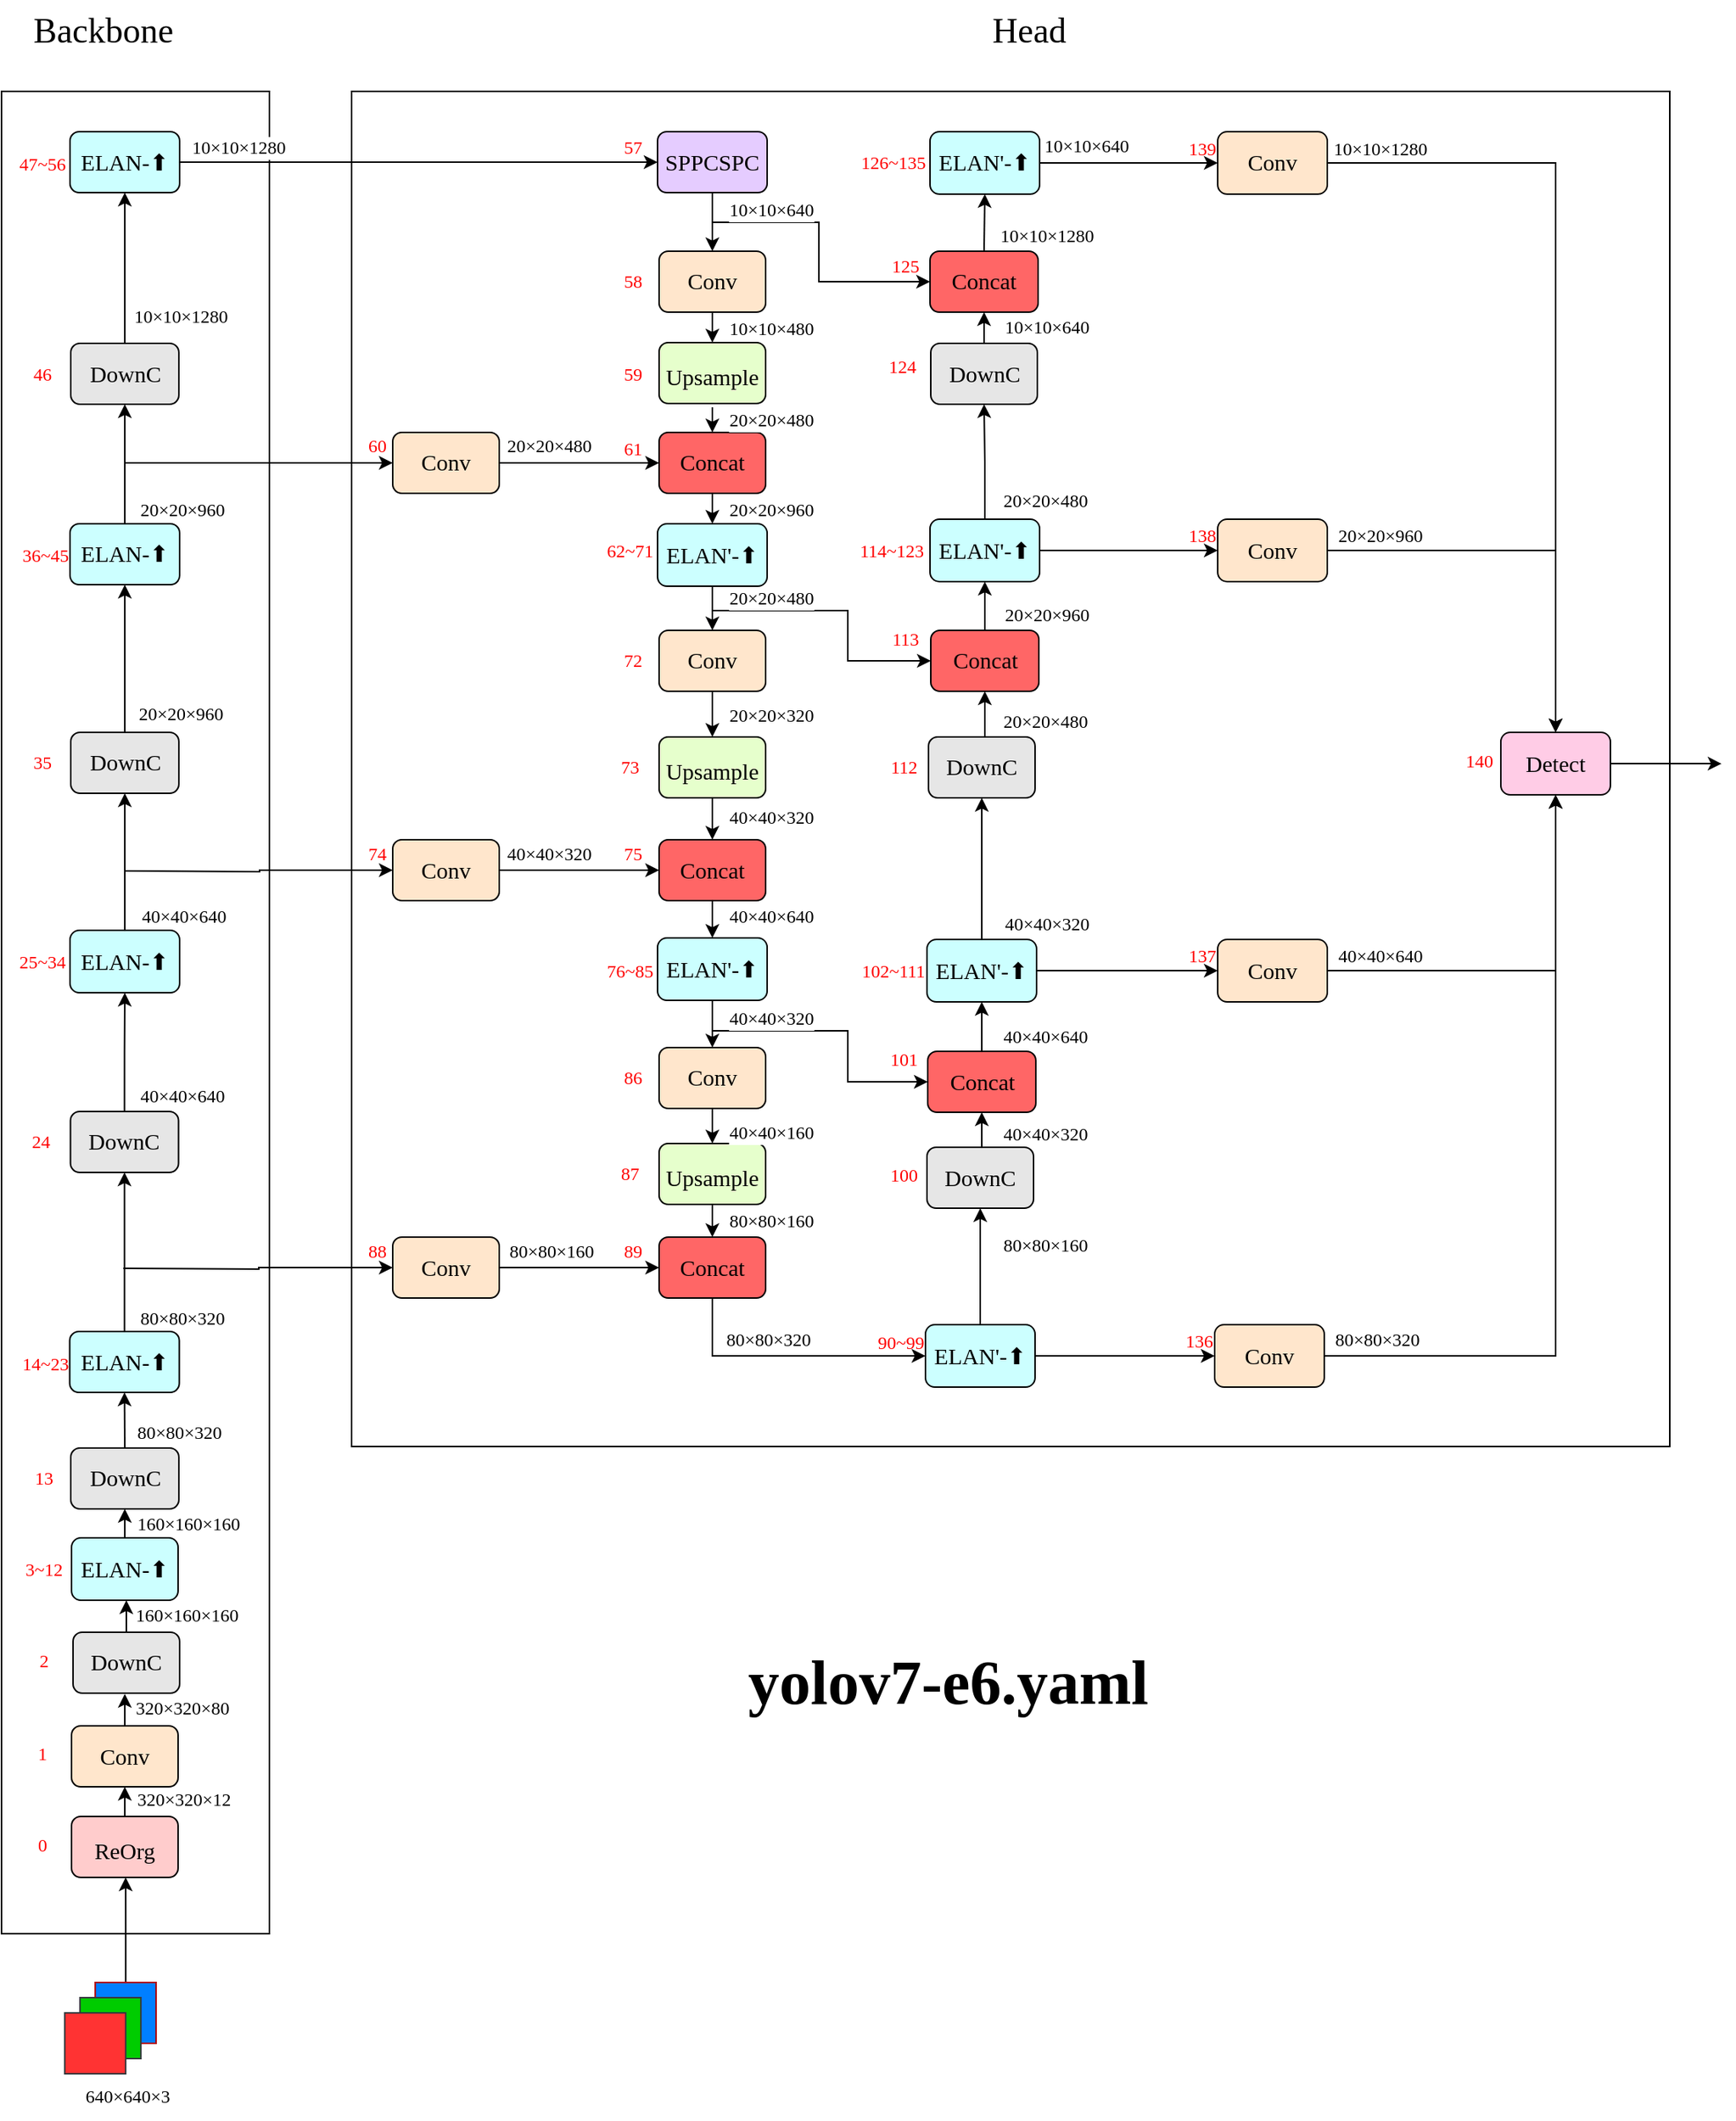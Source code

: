 <mxfile version="20.8.5" type="device"><diagram id="uGtYvxXYp2xT1zp02wwr" name="Page-1"><mxGraphModel dx="1434" dy="-1592" grid="1" gridSize="10" guides="1" tooltips="1" connect="1" arrows="1" fold="1" page="1" pageScale="1" pageWidth="827" pageHeight="1169" math="0" shadow="0"><root><mxCell id="0"/><mxCell id="1" parent="0"/><mxCell id="npuGjDMx7fdvqpqIKDEN-101" value="" style="rounded=0;whiteSpace=wrap;html=1;fontFamily=Times New Roman;" parent="1" vertex="1"><mxGeometry x="304" y="3200" width="866" height="890" as="geometry"/></mxCell><mxCell id="npuGjDMx7fdvqpqIKDEN-97" value="" style="rounded=0;whiteSpace=wrap;html=1;fontFamily=Times New Roman;" parent="1" vertex="1"><mxGeometry x="74" y="3200" width="176" height="1210" as="geometry"/></mxCell><mxCell id="npuGjDMx7fdvqpqIKDEN-63" style="edgeStyle=orthogonalEdgeStyle;rounded=0;orthogonalLoop=1;jettySize=auto;html=1;exitX=0.5;exitY=0;exitDx=0;exitDy=0;entryX=0.5;entryY=1;entryDx=0;entryDy=0;fontColor=#ff99cc;fontFamily=Times New Roman;" parent="1" source="naxPGA59GF3e5tzfsdL7-45" target="naxPGA59GF3e5tzfsdL7-48" edge="1"><mxGeometry relative="1" as="geometry"/></mxCell><mxCell id="naxPGA59GF3e5tzfsdL7-45" value="&lt;div style=&quot;font-size: 11.3pt;&quot;&gt;ELAN-⬆&lt;br&gt;&lt;/div&gt;" style="rounded=1;whiteSpace=wrap;html=1;labelBackgroundColor=none;fontSize=23;fillColor=#CCFFFF;strokeColor=#000000;fontFamily=Times New Roman;" parent="1" vertex="1"><mxGeometry x="120" y="4150" width="70" height="41" as="geometry"/></mxCell><mxCell id="naxPGA59GF3e5tzfsdL7-46" value="&lt;font color=&quot;#ff0000&quot;&gt;3~12&lt;/font&gt;" style="text;html=1;strokeColor=none;fillColor=none;align=center;verticalAlign=middle;whiteSpace=wrap;rounded=0;fontFamily=Times New Roman;" parent="1" vertex="1"><mxGeometry x="91.57" y="4155.5" width="20" height="30" as="geometry"/></mxCell><mxCell id="hxtP67utTFN8Q9TArLGb-34" style="edgeStyle=orthogonalEdgeStyle;rounded=0;orthogonalLoop=1;jettySize=auto;html=1;exitX=0.5;exitY=0;exitDx=0;exitDy=0;entryX=0.5;entryY=1;entryDx=0;entryDy=0;fontFamily=Times New Roman;" parent="1" source="naxPGA59GF3e5tzfsdL7-48" target="hxtP67utTFN8Q9TArLGb-26" edge="1"><mxGeometry relative="1" as="geometry"/></mxCell><mxCell id="naxPGA59GF3e5tzfsdL7-48" value="&lt;div style=&quot;&quot;&gt;&lt;font&gt;&lt;div style=&quot;font-size: 11.3pt;&quot;&gt;DownC&lt;br&gt;&lt;/div&gt;&lt;/font&gt;&lt;/div&gt;" style="rounded=1;whiteSpace=wrap;html=1;labelBackgroundColor=none;fontSize=23;fillColor=#E6E6E6;strokeColor=#000000;fontFamily=Times New Roman;" parent="1" vertex="1"><mxGeometry x="119.5" y="4091" width="71" height="40" as="geometry"/></mxCell><mxCell id="naxPGA59GF3e5tzfsdL7-49" value="&lt;font color=&quot;#ff0000&quot;&gt;13&lt;/font&gt;" style="text;html=1;strokeColor=none;fillColor=none;align=center;verticalAlign=middle;whiteSpace=wrap;rounded=0;fontFamily=Times New Roman;" parent="1" vertex="1"><mxGeometry x="91.57" y="4095.5" width="20" height="30" as="geometry"/></mxCell><mxCell id="hxtP67utTFN8Q9TArLGb-1" style="edgeStyle=orthogonalEdgeStyle;rounded=0;orthogonalLoop=1;jettySize=auto;html=1;exitX=0.5;exitY=0;exitDx=0;exitDy=0;entryX=0.5;entryY=1;entryDx=0;entryDy=0;fontFamily=Times New Roman;" parent="1" source="TaD-Td2WVtvlXb24ZOJK-9" edge="1"><mxGeometry relative="1" as="geometry"><mxPoint x="155" y="4252.5" as="targetPoint"/></mxGeometry></mxCell><mxCell id="TaD-Td2WVtvlXb24ZOJK-9" value="&lt;div style=&quot;font-size: 11.3pt;&quot;&gt;&lt;span style=&quot;background-color: rgb(255, 230, 204);&quot;&gt;Conv&lt;/span&gt;&lt;/div&gt;" style="rounded=1;whiteSpace=wrap;html=1;labelBackgroundColor=none;fontSize=23;fillColor=#FFE6CC;strokeColor=#000000;fontFamily=Times New Roman;" parent="1" vertex="1"><mxGeometry x="120" y="4273.5" width="70" height="40" as="geometry"/></mxCell><mxCell id="TaD-Td2WVtvlXb24ZOJK-10" value="&lt;font color=&quot;#ff0000&quot;&gt;1&lt;/font&gt;" style="text;html=1;strokeColor=none;fillColor=none;align=center;verticalAlign=middle;whiteSpace=wrap;rounded=0;fontFamily=Times New Roman;" parent="1" vertex="1"><mxGeometry x="90.57" y="4277" width="20" height="30" as="geometry"/></mxCell><mxCell id="npuGjDMx7fdvqpqIKDEN-58" style="edgeStyle=orthogonalEdgeStyle;rounded=0;orthogonalLoop=1;jettySize=auto;html=1;exitX=0.5;exitY=0;exitDx=0;exitDy=0;entryX=0.5;entryY=1;entryDx=0;entryDy=0;fontColor=#ff99cc;fontFamily=Times New Roman;" parent="1" source="TaD-Td2WVtvlXb24ZOJK-12" target="TaD-Td2WVtvlXb24ZOJK-9" edge="1"><mxGeometry relative="1" as="geometry"/></mxCell><mxCell id="TaD-Td2WVtvlXb24ZOJK-12" value="&lt;div style=&quot;&quot;&gt;&lt;span style=&quot;font-size: 15.067px;&quot;&gt;ReOrg&lt;/span&gt;&lt;br&gt;&lt;/div&gt;" style="rounded=1;whiteSpace=wrap;html=1;labelBackgroundColor=none;fontSize=23;fillColor=#FFCCCC;strokeColor=#000000;fontFamily=Times New Roman;" parent="1" vertex="1"><mxGeometry x="120" y="4333" width="70" height="40" as="geometry"/></mxCell><mxCell id="TaD-Td2WVtvlXb24ZOJK-13" value="&lt;font color=&quot;#ff0000&quot;&gt;0&lt;/font&gt;" style="text;html=1;strokeColor=none;fillColor=none;align=center;verticalAlign=middle;whiteSpace=wrap;rounded=0;fontFamily=Times New Roman;" parent="1" vertex="1"><mxGeometry x="90.57" y="4337" width="20" height="30" as="geometry"/></mxCell><mxCell id="npuGjDMx7fdvqpqIKDEN-20" style="edgeStyle=orthogonalEdgeStyle;rounded=0;orthogonalLoop=1;jettySize=auto;html=1;fontFamily=Times New Roman;" parent="1" target="npuGjDMx7fdvqpqIKDEN-18" edge="1"><mxGeometry relative="1" as="geometry"><mxPoint x="155" y="3712" as="sourcePoint"/></mxGeometry></mxCell><mxCell id="npuGjDMx7fdvqpqIKDEN-64" style="edgeStyle=orthogonalEdgeStyle;rounded=0;orthogonalLoop=1;jettySize=auto;html=1;exitX=0.5;exitY=0;exitDx=0;exitDy=0;entryX=0.5;entryY=1;entryDx=0;entryDy=0;fontColor=#ff99cc;fontFamily=Times New Roman;" parent="1" source="TaD-Td2WVtvlXb24ZOJK-16" target="TaD-Td2WVtvlXb24ZOJK-18" edge="1"><mxGeometry relative="1" as="geometry"/></mxCell><mxCell id="TaD-Td2WVtvlXb24ZOJK-16" value="&lt;div style=&quot;font-size: 11.3pt;&quot;&gt;ELAN-⬆&lt;br&gt;&lt;/div&gt;" style="rounded=1;whiteSpace=wrap;html=1;labelBackgroundColor=none;fontSize=23;fillColor=#CCFFFF;strokeColor=#000000;fontFamily=Times New Roman;" parent="1" vertex="1"><mxGeometry x="119" y="3751" width="72" height="41" as="geometry"/></mxCell><mxCell id="TaD-Td2WVtvlXb24ZOJK-17" value="&lt;font color=&quot;#ff0000&quot;&gt;25~34&lt;/font&gt;" style="text;html=1;strokeColor=none;fillColor=none;align=center;verticalAlign=middle;whiteSpace=wrap;rounded=0;fontFamily=Times New Roman;" parent="1" vertex="1"><mxGeometry x="90.57" y="3757" width="20" height="30" as="geometry"/></mxCell><mxCell id="npuGjDMx7fdvqpqIKDEN-65" style="edgeStyle=orthogonalEdgeStyle;rounded=0;orthogonalLoop=1;jettySize=auto;html=1;exitX=0.5;exitY=0;exitDx=0;exitDy=0;entryX=0.5;entryY=1;entryDx=0;entryDy=0;fontColor=#ff99cc;fontFamily=Times New Roman;" parent="1" source="TaD-Td2WVtvlXb24ZOJK-18" target="TaD-Td2WVtvlXb24ZOJK-22" edge="1"><mxGeometry relative="1" as="geometry"/></mxCell><mxCell id="TaD-Td2WVtvlXb24ZOJK-18" value="&lt;div style=&quot;&quot;&gt;&lt;font&gt;&lt;div style=&quot;font-size: 11.3pt;&quot;&gt;&lt;span style=&quot;background-color: rgb(230, 230, 230);&quot;&gt;DownC&lt;/span&gt;&lt;br&gt;&lt;/div&gt;&lt;/font&gt;&lt;/div&gt;" style="rounded=1;whiteSpace=wrap;html=1;labelBackgroundColor=none;fontSize=23;fillColor=#E6E6E6;strokeColor=#000000;fontFamily=Times New Roman;" parent="1" vertex="1"><mxGeometry x="119.5" y="3621" width="71" height="40" as="geometry"/></mxCell><mxCell id="TaD-Td2WVtvlXb24ZOJK-19" value="&lt;font color=&quot;#ff0000&quot;&gt;35&lt;/font&gt;" style="text;html=1;strokeColor=none;fillColor=none;align=center;verticalAlign=middle;whiteSpace=wrap;rounded=0;fontFamily=Times New Roman;" parent="1" vertex="1"><mxGeometry x="90.57" y="3626" width="20" height="30" as="geometry"/></mxCell><mxCell id="npuGjDMx7fdvqpqIKDEN-4" style="edgeStyle=orthogonalEdgeStyle;rounded=0;orthogonalLoop=1;jettySize=auto;html=1;exitX=0.5;exitY=0;exitDx=0;exitDy=0;entryX=0.5;entryY=1;entryDx=0;entryDy=0;fontFamily=Times New Roman;" parent="1" source="TaD-Td2WVtvlXb24ZOJK-22" target="TaD-Td2WVtvlXb24ZOJK-27" edge="1"><mxGeometry relative="1" as="geometry"/></mxCell><mxCell id="npuGjDMx7fdvqpqIKDEN-71" style="edgeStyle=orthogonalEdgeStyle;rounded=0;orthogonalLoop=1;jettySize=auto;html=1;fontColor=#ff99cc;startArrow=none;exitX=0.5;exitY=0;exitDx=0;exitDy=0;entryX=0;entryY=0.5;entryDx=0;entryDy=0;fontFamily=Times New Roman;" parent="1" source="TaD-Td2WVtvlXb24ZOJK-22" target="npuGjDMx7fdvqpqIKDEN-6" edge="1"><mxGeometry relative="1" as="geometry"><mxPoint x="160" y="3444" as="sourcePoint"/></mxGeometry></mxCell><mxCell id="TaD-Td2WVtvlXb24ZOJK-22" value="&lt;div style=&quot;font-size: 11.3pt;&quot;&gt;ELAN-⬆&lt;br&gt;&lt;/div&gt;" style="rounded=1;whiteSpace=wrap;html=1;labelBackgroundColor=none;fontSize=23;fillColor=#CCFFFF;strokeColor=#000000;fontFamily=Times New Roman;" parent="1" vertex="1"><mxGeometry x="119" y="3484" width="72" height="40" as="geometry"/></mxCell><mxCell id="TaD-Td2WVtvlXb24ZOJK-23" value="&lt;font color=&quot;#ff0000&quot;&gt;36~45&lt;/font&gt;" style="text;html=1;strokeColor=none;fillColor=none;align=center;verticalAlign=middle;whiteSpace=wrap;rounded=0;fontFamily=Times New Roman;" parent="1" vertex="1"><mxGeometry x="95" y="3490" width="15.57" height="30" as="geometry"/></mxCell><mxCell id="npuGjDMx7fdvqpqIKDEN-70" style="edgeStyle=orthogonalEdgeStyle;rounded=0;orthogonalLoop=1;jettySize=auto;html=1;exitX=1;exitY=0.5;exitDx=0;exitDy=0;entryX=0;entryY=0.5;entryDx=0;entryDy=0;fontColor=#ff99cc;fontFamily=Times New Roman;" parent="1" source="TaD-Td2WVtvlXb24ZOJK-25" target="TaD-Td2WVtvlXb24ZOJK-30" edge="1"><mxGeometry relative="1" as="geometry"/></mxCell><mxCell id="TaD-Td2WVtvlXb24ZOJK-25" value="&lt;div style=&quot;font-size: 11.3pt;&quot;&gt;ELAN-⬆&lt;br&gt;&lt;/div&gt;" style="rounded=1;whiteSpace=wrap;html=1;labelBackgroundColor=none;fontSize=23;fillColor=#CCFFFF;strokeColor=#000000;fontFamily=Times New Roman;" parent="1" vertex="1"><mxGeometry x="119" y="3226.5" width="72" height="40" as="geometry"/></mxCell><mxCell id="TaD-Td2WVtvlXb24ZOJK-26" value="&lt;font color=&quot;#ff0000&quot;&gt;47~56&lt;/font&gt;" style="text;html=1;strokeColor=none;fillColor=none;align=center;verticalAlign=middle;whiteSpace=wrap;rounded=0;fontFamily=Times New Roman;" parent="1" vertex="1"><mxGeometry x="90.57" y="3233" width="20" height="30" as="geometry"/></mxCell><mxCell id="npuGjDMx7fdvqpqIKDEN-66" style="edgeStyle=orthogonalEdgeStyle;rounded=0;orthogonalLoop=1;jettySize=auto;html=1;exitX=0.5;exitY=0;exitDx=0;exitDy=0;fontColor=#ff99cc;fontFamily=Times New Roman;" parent="1" source="TaD-Td2WVtvlXb24ZOJK-27" target="TaD-Td2WVtvlXb24ZOJK-25" edge="1"><mxGeometry relative="1" as="geometry"/></mxCell><mxCell id="TaD-Td2WVtvlXb24ZOJK-27" value="&lt;div style=&quot;&quot;&gt;&lt;font&gt;&lt;div style=&quot;font-size: 11.3pt;&quot;&gt;&lt;span style=&quot;background-color: rgb(230, 230, 230);&quot;&gt;DownC&lt;/span&gt;&lt;br&gt;&lt;/div&gt;&lt;/font&gt;&lt;/div&gt;" style="rounded=1;whiteSpace=wrap;html=1;labelBackgroundColor=none;fontSize=23;fillColor=#E6E6E6;strokeColor=#000000;fontFamily=Times New Roman;" parent="1" vertex="1"><mxGeometry x="119.5" y="3365.5" width="71" height="40" as="geometry"/></mxCell><mxCell id="TaD-Td2WVtvlXb24ZOJK-28" value="&lt;font color=&quot;#ff0000&quot;&gt;46&lt;/font&gt;" style="text;html=1;strokeColor=none;fillColor=none;align=center;verticalAlign=middle;whiteSpace=wrap;rounded=0;fontFamily=Times New Roman;" parent="1" vertex="1"><mxGeometry x="90.57" y="3370.5" width="20" height="30" as="geometry"/></mxCell><mxCell id="npuGjDMx7fdvqpqIKDEN-45" style="edgeStyle=orthogonalEdgeStyle;rounded=0;orthogonalLoop=1;jettySize=auto;html=1;exitX=0.5;exitY=1;exitDx=0;exitDy=0;fontFamily=Times New Roman;entryX=0;entryY=0.5;entryDx=0;entryDy=0;" parent="1" source="TaD-Td2WVtvlXb24ZOJK-30" target="hxtP67utTFN8Q9TArLGb-96" edge="1"><mxGeometry relative="1" as="geometry"><mxPoint x="651" y="3330" as="targetPoint"/><Array as="points"><mxPoint x="541" y="3286"/><mxPoint x="611" y="3286"/><mxPoint x="611" y="3325"/></Array><mxPoint x="522" y="3266.5" as="sourcePoint"/></mxGeometry></mxCell><mxCell id="npuGjDMx7fdvqpqIKDEN-90" style="edgeStyle=orthogonalEdgeStyle;rounded=0;orthogonalLoop=1;jettySize=auto;html=1;exitX=0.5;exitY=1;exitDx=0;exitDy=0;entryX=0.5;entryY=0;entryDx=0;entryDy=0;fontColor=#ff99cc;fontFamily=Times New Roman;" parent="1" source="TaD-Td2WVtvlXb24ZOJK-30" target="npuGjDMx7fdvqpqIKDEN-1" edge="1"><mxGeometry relative="1" as="geometry"/></mxCell><mxCell id="TaD-Td2WVtvlXb24ZOJK-30" value="&lt;div style=&quot;font-size: 11.3pt;&quot;&gt;&lt;span style=&quot;background-color: rgb(229, 204, 255);&quot;&gt;SPPCSPC&lt;/span&gt;&lt;/div&gt;" style="rounded=1;whiteSpace=wrap;html=1;labelBackgroundColor=none;fontSize=23;fillColor=#E5CCFF;strokeColor=#000000;fontFamily=Times New Roman;" parent="1" vertex="1"><mxGeometry x="505" y="3226.5" width="72" height="40" as="geometry"/></mxCell><mxCell id="TaD-Td2WVtvlXb24ZOJK-32" value="&lt;font color=&quot;#ff0000&quot;&gt;57&lt;/font&gt;" style="text;html=1;strokeColor=none;fillColor=none;align=center;verticalAlign=middle;whiteSpace=wrap;rounded=0;fontFamily=Times New Roman;" parent="1" vertex="1"><mxGeometry x="479" y="3221.5" width="20" height="30" as="geometry"/></mxCell><mxCell id="TaD-Td2WVtvlXb24ZOJK-36" value="&lt;font color=&quot;#ff0000&quot;&gt;58&lt;/font&gt;" style="text;html=1;strokeColor=none;fillColor=none;align=center;verticalAlign=middle;whiteSpace=wrap;rounded=0;fontFamily=Times New Roman;" parent="1" vertex="1"><mxGeometry x="479" y="3310" width="20" height="30" as="geometry"/></mxCell><mxCell id="TaD-Td2WVtvlXb24ZOJK-39" value="&lt;font color=&quot;#ff0000&quot;&gt;59&lt;/font&gt;" style="text;html=1;strokeColor=none;fillColor=none;align=center;verticalAlign=middle;whiteSpace=wrap;rounded=0;fontFamily=Times New Roman;" parent="1" vertex="1"><mxGeometry x="479" y="3370.5" width="20" height="30" as="geometry"/></mxCell><mxCell id="npuGjDMx7fdvqpqIKDEN-73" style="edgeStyle=orthogonalEdgeStyle;rounded=0;orthogonalLoop=1;jettySize=auto;html=1;exitX=0.5;exitY=1;exitDx=0;exitDy=0;entryX=0.5;entryY=0;entryDx=0;entryDy=0;fontColor=#ff99cc;fontFamily=Times New Roman;" parent="1" source="npuGjDMx7fdvqpqIKDEN-1" target="npuGjDMx7fdvqpqIKDEN-3" edge="1"><mxGeometry relative="1" as="geometry"/></mxCell><mxCell id="npuGjDMx7fdvqpqIKDEN-1" value="&lt;div style=&quot;font-size: 11.3pt;&quot;&gt;&lt;span style=&quot;background-color: rgb(255, 230, 204);&quot;&gt;Conv&lt;/span&gt;&lt;/div&gt;" style="rounded=1;whiteSpace=wrap;html=1;labelBackgroundColor=none;fontSize=23;fillColor=#FFE6CC;strokeColor=#000000;fontFamily=Times New Roman;" parent="1" vertex="1"><mxGeometry x="506" y="3305" width="70" height="40" as="geometry"/></mxCell><mxCell id="npuGjDMx7fdvqpqIKDEN-74" style="edgeStyle=orthogonalEdgeStyle;rounded=0;orthogonalLoop=1;jettySize=auto;html=1;exitX=0.5;exitY=1;exitDx=0;exitDy=0;entryX=0.5;entryY=0;entryDx=0;entryDy=0;fontColor=#ff99cc;fontFamily=Times New Roman;" parent="1" target="npuGjDMx7fdvqpqIKDEN-9" edge="1"><mxGeometry relative="1" as="geometry"><mxPoint x="541" y="3407.5" as="sourcePoint"/></mxGeometry></mxCell><mxCell id="npuGjDMx7fdvqpqIKDEN-3" value="&lt;div style=&quot;font-size: 11.3pt;&quot;&gt;&lt;div style=&quot;border-color: var(--border-color); font-size: 23px;&quot;&gt;&lt;font style=&quot;border-color: var(--border-color);&quot;&gt;&lt;span style=&quot;border-color: var(--border-color); font-size: 15.067px;&quot;&gt;Upsamp&lt;span style=&quot;background-color: rgb(230, 255, 204);&quot;&gt;l&lt;/span&gt;e&lt;/span&gt;&lt;/font&gt;&lt;/div&gt;&lt;/div&gt;" style="rounded=1;whiteSpace=wrap;html=1;labelBackgroundColor=none;fontSize=23;fillColor=#E6FFCC;strokeColor=#000000;fontFamily=Times New Roman;" parent="1" vertex="1"><mxGeometry x="506" y="3365" width="70" height="40" as="geometry"/></mxCell><mxCell id="npuGjDMx7fdvqpqIKDEN-88" style="edgeStyle=orthogonalEdgeStyle;rounded=0;orthogonalLoop=1;jettySize=auto;html=1;exitX=1;exitY=0.5;exitDx=0;exitDy=0;fontColor=#ff99cc;fontFamily=Times New Roman;" parent="1" source="npuGjDMx7fdvqpqIKDEN-6" target="npuGjDMx7fdvqpqIKDEN-9" edge="1"><mxGeometry relative="1" as="geometry"><mxPoint x="435" y="3444" as="sourcePoint"/></mxGeometry></mxCell><mxCell id="npuGjDMx7fdvqpqIKDEN-6" value="&lt;div style=&quot;font-size: 11.3pt;&quot;&gt;&lt;span style=&quot;background-color: rgb(255, 230, 204);&quot;&gt;Conv&lt;/span&gt;&lt;/div&gt;" style="rounded=1;whiteSpace=wrap;html=1;labelBackgroundColor=none;fontSize=23;fillColor=#FFE6CC;strokeColor=#000000;fontFamily=Times New Roman;" parent="1" vertex="1"><mxGeometry x="331" y="3424" width="70" height="40" as="geometry"/></mxCell><mxCell id="npuGjDMx7fdvqpqIKDEN-7" value="&lt;font color=&quot;#ff0000&quot;&gt;60&lt;/font&gt;" style="text;html=1;strokeColor=none;fillColor=none;align=center;verticalAlign=middle;whiteSpace=wrap;rounded=0;fontFamily=Times New Roman;" parent="1" vertex="1"><mxGeometry x="311" y="3418" width="20" height="30" as="geometry"/></mxCell><mxCell id="npuGjDMx7fdvqpqIKDEN-75" style="edgeStyle=orthogonalEdgeStyle;rounded=0;orthogonalLoop=1;jettySize=auto;html=1;exitX=0.5;exitY=1;exitDx=0;exitDy=0;entryX=0.5;entryY=0;entryDx=0;entryDy=0;fontColor=#ff99cc;fontFamily=Times New Roman;" parent="1" source="npuGjDMx7fdvqpqIKDEN-9" target="npuGjDMx7fdvqpqIKDEN-11" edge="1"><mxGeometry relative="1" as="geometry"/></mxCell><mxCell id="npuGjDMx7fdvqpqIKDEN-9" value="&lt;div style=&quot;font-size: 11.3pt;&quot;&gt;&lt;div style=&quot;border-color: var(--border-color); font-size: 23px;&quot;&gt;&lt;div style=&quot;border-color: var(--border-color); font-size: 11.3pt;&quot;&gt;&lt;span style=&quot;border-color: var(--border-color); background-color: rgb(255, 102, 102);&quot;&gt;Concat&lt;/span&gt;&lt;/div&gt;&lt;/div&gt;&lt;/div&gt;" style="rounded=1;whiteSpace=wrap;html=1;labelBackgroundColor=none;fontSize=23;fillColor=#ff6666;strokeColor=#000000;fontFamily=Times New Roman;" parent="1" vertex="1"><mxGeometry x="506" y="3424" width="70" height="40" as="geometry"/></mxCell><mxCell id="npuGjDMx7fdvqpqIKDEN-10" value="&lt;font color=&quot;#ff0000&quot;&gt;61&lt;/font&gt;" style="text;html=1;strokeColor=none;fillColor=none;align=center;verticalAlign=middle;whiteSpace=wrap;rounded=0;flipV=1;fontFamily=Times New Roman;" parent="1" vertex="1"><mxGeometry x="479" y="3420" width="20" height="30" as="geometry"/></mxCell><mxCell id="npuGjDMx7fdvqpqIKDEN-55" style="edgeStyle=orthogonalEdgeStyle;rounded=0;orthogonalLoop=1;jettySize=auto;html=1;fontColor=#ff99cc;fontFamily=Times New Roman;entryX=0;entryY=0.5;entryDx=0;entryDy=0;" parent="1" target="hxtP67utTFN8Q9TArLGb-87" edge="1"><mxGeometry relative="1" as="geometry"><mxPoint x="541" y="3531" as="sourcePoint"/><mxPoint x="680" y="3601" as="targetPoint"/><Array as="points"><mxPoint x="541" y="3541"/><mxPoint x="630" y="3541"/><mxPoint x="630" y="3574"/></Array></mxGeometry></mxCell><mxCell id="npuGjDMx7fdvqpqIKDEN-76" style="edgeStyle=orthogonalEdgeStyle;rounded=0;orthogonalLoop=1;jettySize=auto;html=1;exitX=0.5;exitY=1;exitDx=0;exitDy=0;entryX=0.5;entryY=0;entryDx=0;entryDy=0;fontColor=#ff99cc;fontFamily=Times New Roman;" parent="1" source="npuGjDMx7fdvqpqIKDEN-11" target="npuGjDMx7fdvqpqIKDEN-12" edge="1"><mxGeometry relative="1" as="geometry"/></mxCell><mxCell id="npuGjDMx7fdvqpqIKDEN-11" value="&lt;div style=&quot;font-size: 11.3pt;&quot;&gt;ELAN'-⬆&lt;br&gt;&lt;/div&gt;" style="rounded=1;whiteSpace=wrap;html=1;labelBackgroundColor=none;fontSize=23;fillColor=#CCFFFF;strokeColor=#000000;fontFamily=Times New Roman;" parent="1" vertex="1"><mxGeometry x="505" y="3484" width="72" height="41" as="geometry"/></mxCell><mxCell id="npuGjDMx7fdvqpqIKDEN-77" style="edgeStyle=orthogonalEdgeStyle;rounded=0;orthogonalLoop=1;jettySize=auto;html=1;exitX=0.5;exitY=1;exitDx=0;exitDy=0;entryX=0.5;entryY=0;entryDx=0;entryDy=0;fontColor=#ff99cc;fontFamily=Times New Roman;" parent="1" source="npuGjDMx7fdvqpqIKDEN-12" target="npuGjDMx7fdvqpqIKDEN-16" edge="1"><mxGeometry relative="1" as="geometry"/></mxCell><mxCell id="npuGjDMx7fdvqpqIKDEN-12" value="&lt;div style=&quot;font-size: 11.3pt;&quot;&gt;&lt;span style=&quot;background-color: rgb(255, 230, 204);&quot;&gt;Conv&lt;/span&gt;&lt;/div&gt;" style="rounded=1;whiteSpace=wrap;html=1;labelBackgroundColor=none;fontSize=23;fillColor=#FFE6CC;strokeColor=#000000;fontFamily=Times New Roman;" parent="1" vertex="1"><mxGeometry x="506" y="3554" width="70" height="40" as="geometry"/></mxCell><mxCell id="npuGjDMx7fdvqpqIKDEN-13" value="&lt;font color=&quot;#ff0000&quot;&gt;62~71&lt;/font&gt;" style="text;html=1;strokeColor=none;fillColor=none;align=center;verticalAlign=middle;whiteSpace=wrap;rounded=0;flipV=1;fontFamily=Times New Roman;" parent="1" vertex="1"><mxGeometry x="477" y="3486.5" width="20" height="30" as="geometry"/></mxCell><mxCell id="npuGjDMx7fdvqpqIKDEN-14" value="&lt;font color=&quot;#ff0000&quot;&gt;72&lt;/font&gt;" style="text;html=1;strokeColor=none;fillColor=none;align=center;verticalAlign=middle;whiteSpace=wrap;rounded=0;flipV=1;fontFamily=Times New Roman;" parent="1" vertex="1"><mxGeometry x="479" y="3559" width="20" height="30" as="geometry"/></mxCell><mxCell id="npuGjDMx7fdvqpqIKDEN-78" style="edgeStyle=orthogonalEdgeStyle;rounded=0;orthogonalLoop=1;jettySize=auto;html=1;exitX=0.5;exitY=1;exitDx=0;exitDy=0;entryX=0.5;entryY=0;entryDx=0;entryDy=0;fontColor=#ff99cc;fontFamily=Times New Roman;" parent="1" source="npuGjDMx7fdvqpqIKDEN-16" target="npuGjDMx7fdvqpqIKDEN-21" edge="1"><mxGeometry relative="1" as="geometry"/></mxCell><mxCell id="npuGjDMx7fdvqpqIKDEN-16" value="&lt;div style=&quot;font-size: 11.3pt;&quot;&gt;&lt;div style=&quot;border-color: var(--border-color); font-size: 23px;&quot;&gt;&lt;font style=&quot;border-color: var(--border-color);&quot;&gt;&lt;span style=&quot;border-color: var(--border-color); font-size: 15.067px;&quot;&gt;Upsamp&lt;span style=&quot;background-color: rgb(230, 255, 204);&quot;&gt;l&lt;/span&gt;e&lt;/span&gt;&lt;/font&gt;&lt;/div&gt;&lt;/div&gt;" style="rounded=1;whiteSpace=wrap;html=1;labelBackgroundColor=none;fontSize=23;fillColor=#E6FFCC;strokeColor=#000000;fontFamily=Times New Roman;" parent="1" vertex="1"><mxGeometry x="506" y="3624" width="70" height="40" as="geometry"/></mxCell><mxCell id="npuGjDMx7fdvqpqIKDEN-37" style="edgeStyle=orthogonalEdgeStyle;rounded=0;orthogonalLoop=1;jettySize=auto;html=1;fontFamily=Times New Roman;" parent="1" source="npuGjDMx7fdvqpqIKDEN-18" target="npuGjDMx7fdvqpqIKDEN-21" edge="1"><mxGeometry relative="1" as="geometry"><mxPoint x="435" y="3710.5" as="sourcePoint"/></mxGeometry></mxCell><mxCell id="npuGjDMx7fdvqpqIKDEN-18" value="&lt;div style=&quot;font-size: 11.3pt;&quot;&gt;&lt;span style=&quot;background-color: rgb(255, 230, 204);&quot;&gt;Conv&lt;/span&gt;&lt;/div&gt;" style="rounded=1;whiteSpace=wrap;html=1;labelBackgroundColor=none;fontSize=23;fillColor=#FFE6CC;strokeColor=#000000;fontFamily=Times New Roman;" parent="1" vertex="1"><mxGeometry x="331" y="3691.5" width="70" height="40" as="geometry"/></mxCell><mxCell id="npuGjDMx7fdvqpqIKDEN-19" value="&lt;font color=&quot;#ff0000&quot;&gt;74&lt;/font&gt;" style="text;html=1;strokeColor=none;fillColor=none;align=center;verticalAlign=middle;whiteSpace=wrap;rounded=0;fontFamily=Times New Roman;" parent="1" vertex="1"><mxGeometry x="311" y="3685.5" width="20" height="30" as="geometry"/></mxCell><mxCell id="npuGjDMx7fdvqpqIKDEN-21" value="&lt;div style=&quot;font-size: 11.3pt;&quot;&gt;&lt;div style=&quot;border-color: var(--border-color); font-size: 23px;&quot;&gt;&lt;div style=&quot;border-color: var(--border-color); font-size: 11.3pt;&quot;&gt;&lt;span style=&quot;border-color: var(--border-color); background-color: rgb(255, 102, 102);&quot;&gt;Concat&lt;/span&gt;&lt;/div&gt;&lt;/div&gt;&lt;/div&gt;" style="rounded=1;whiteSpace=wrap;html=1;labelBackgroundColor=none;fontSize=23;fillColor=#ff6666;strokeColor=#000000;fontFamily=Times New Roman;" parent="1" vertex="1"><mxGeometry x="506" y="3691.5" width="70" height="40" as="geometry"/></mxCell><mxCell id="npuGjDMx7fdvqpqIKDEN-22" value="&lt;font color=&quot;#ff0000&quot;&gt;75&lt;/font&gt;" style="text;html=1;strokeColor=none;fillColor=none;align=center;verticalAlign=middle;whiteSpace=wrap;rounded=0;flipV=1;fontFamily=Times New Roman;" parent="1" vertex="1"><mxGeometry x="479" y="3685.5" width="20" height="30" as="geometry"/></mxCell><mxCell id="npuGjDMx7fdvqpqIKDEN-40" style="edgeStyle=orthogonalEdgeStyle;rounded=0;orthogonalLoop=1;jettySize=auto;html=1;exitX=0.5;exitY=0;exitDx=0;exitDy=0;entryX=0.5;entryY=1;entryDx=0;entryDy=0;fontFamily=Times New Roman;" parent="1" edge="1"><mxGeometry relative="1" as="geometry"><mxPoint x="719" y="3593" as="targetPoint"/><mxPoint x="720" y="3584" as="sourcePoint"/></mxGeometry></mxCell><mxCell id="npuGjDMx7fdvqpqIKDEN-68" style="edgeStyle=orthogonalEdgeStyle;rounded=0;orthogonalLoop=1;jettySize=auto;html=1;exitX=1;exitY=0.5;exitDx=0;exitDy=0;fontColor=#ff99cc;fontFamily=Times New Roman;" parent="1" source="npuGjDMx7fdvqpqIKDEN-31" target="npuGjDMx7fdvqpqIKDEN-51" edge="1"><mxGeometry relative="1" as="geometry"/></mxCell><mxCell id="hxtP67utTFN8Q9TArLGb-98" style="edgeStyle=orthogonalEdgeStyle;rounded=0;orthogonalLoop=1;jettySize=auto;html=1;exitX=0.5;exitY=0;exitDx=0;exitDy=0;entryX=0.5;entryY=1;entryDx=0;entryDy=0;fontColor=default;fontFamily=Times New Roman;" parent="1" source="npuGjDMx7fdvqpqIKDEN-31" target="hxtP67utTFN8Q9TArLGb-97" edge="1"><mxGeometry relative="1" as="geometry"/></mxCell><mxCell id="npuGjDMx7fdvqpqIKDEN-31" value="&lt;div style=&quot;font-size: 11.3pt;&quot;&gt;ELAN'-⬆&lt;br&gt;&lt;/div&gt;" style="rounded=1;whiteSpace=wrap;html=1;labelBackgroundColor=none;fontSize=23;fillColor=#CCFFFF;strokeColor=#000000;fontFamily=Times New Roman;" parent="1" vertex="1"><mxGeometry x="684" y="3481" width="72" height="41" as="geometry"/></mxCell><mxCell id="npuGjDMx7fdvqpqIKDEN-32" value="&lt;font color=&quot;#ff0000&quot;&gt;114~123&lt;/font&gt;" style="text;html=1;strokeColor=none;fillColor=none;align=center;verticalAlign=middle;whiteSpace=wrap;rounded=0;fontFamily=Times New Roman;" parent="1" vertex="1"><mxGeometry x="649" y="3486.5" width="20" height="30" as="geometry"/></mxCell><mxCell id="npuGjDMx7fdvqpqIKDEN-34" value="&lt;font color=&quot;#ff0000&quot;&gt;124&lt;/font&gt;" style="text;html=1;strokeColor=none;fillColor=none;align=center;verticalAlign=middle;whiteSpace=wrap;rounded=0;fontFamily=Times New Roman;" parent="1" vertex="1"><mxGeometry x="656" y="3365.5" width="20" height="30" as="geometry"/></mxCell><mxCell id="npuGjDMx7fdvqpqIKDEN-69" style="edgeStyle=orthogonalEdgeStyle;rounded=0;orthogonalLoop=1;jettySize=auto;html=1;exitX=1;exitY=0.5;exitDx=0;exitDy=0;fontColor=#ff99cc;fontFamily=Times New Roman;" parent="1" source="npuGjDMx7fdvqpqIKDEN-35" target="npuGjDMx7fdvqpqIKDEN-53" edge="1"><mxGeometry relative="1" as="geometry"/></mxCell><mxCell id="npuGjDMx7fdvqpqIKDEN-35" value="&lt;div style=&quot;font-size: 11.3pt;&quot;&gt;ELAN'-⬆&lt;br&gt;&lt;/div&gt;" style="rounded=1;whiteSpace=wrap;html=1;labelBackgroundColor=none;fontSize=23;fillColor=#CCFFFF;strokeColor=#000000;fontFamily=Times New Roman;" parent="1" vertex="1"><mxGeometry x="684" y="3226.5" width="72" height="41" as="geometry"/></mxCell><mxCell id="npuGjDMx7fdvqpqIKDEN-36" value="&lt;font color=&quot;#ff0000&quot;&gt;126~135&lt;/font&gt;" style="text;html=1;strokeColor=none;fillColor=none;align=center;verticalAlign=middle;whiteSpace=wrap;rounded=0;fontFamily=Times New Roman;" parent="1" vertex="1"><mxGeometry x="650" y="3231.5" width="20" height="30" as="geometry"/></mxCell><mxCell id="npuGjDMx7fdvqpqIKDEN-95" style="edgeStyle=orthogonalEdgeStyle;rounded=0;orthogonalLoop=1;jettySize=auto;html=1;exitX=1;exitY=0.5;exitDx=0;exitDy=0;entryX=0.5;entryY=1;entryDx=0;entryDy=0;fontColor=#ff99cc;fontFamily=Times New Roman;" parent="1" source="hxtP67utTFN8Q9TArLGb-67" target="npuGjDMx7fdvqpqIKDEN-93" edge="1"><mxGeometry relative="1" as="geometry"><mxPoint x="945" y="3711" as="sourcePoint"/></mxGeometry></mxCell><mxCell id="npuGjDMx7fdvqpqIKDEN-94" style="edgeStyle=orthogonalEdgeStyle;rounded=0;orthogonalLoop=1;jettySize=auto;html=1;exitX=1;exitY=0.5;exitDx=0;exitDy=0;fontColor=#ff99cc;fontFamily=Times New Roman;" parent="1" source="npuGjDMx7fdvqpqIKDEN-51" target="npuGjDMx7fdvqpqIKDEN-93" edge="1"><mxGeometry relative="1" as="geometry"/></mxCell><mxCell id="npuGjDMx7fdvqpqIKDEN-51" value="&lt;div style=&quot;font-size: 11.3pt;&quot;&gt;&lt;span style=&quot;background-color: rgb(255, 230, 204);&quot;&gt;Conv&lt;/span&gt;&lt;/div&gt;" style="rounded=1;whiteSpace=wrap;html=1;labelBackgroundColor=none;fontSize=23;fillColor=#ffe6cc;strokeColor=#000000;fontFamily=Times New Roman;" parent="1" vertex="1"><mxGeometry x="873" y="3481" width="72" height="41" as="geometry"/></mxCell><mxCell id="npuGjDMx7fdvqpqIKDEN-52" value="&lt;font color=&quot;#ff0000&quot;&gt;138&lt;/font&gt;" style="text;html=1;strokeColor=none;fillColor=none;align=center;verticalAlign=middle;whiteSpace=wrap;rounded=0;fontFamily=Times New Roman;" parent="1" vertex="1"><mxGeometry x="853" y="3477" width="20" height="30" as="geometry"/></mxCell><mxCell id="npuGjDMx7fdvqpqIKDEN-91" style="edgeStyle=orthogonalEdgeStyle;rounded=0;orthogonalLoop=1;jettySize=auto;html=1;exitX=1;exitY=0.5;exitDx=0;exitDy=0;fontColor=#ff99cc;entryX=0.5;entryY=0;entryDx=0;entryDy=0;fontFamily=Times New Roman;" parent="1" source="npuGjDMx7fdvqpqIKDEN-53" target="npuGjDMx7fdvqpqIKDEN-93" edge="1"><mxGeometry relative="1" as="geometry"><mxPoint x="1094" y="3486" as="targetPoint"/></mxGeometry></mxCell><mxCell id="npuGjDMx7fdvqpqIKDEN-53" value="&lt;div style=&quot;font-size: 11.3pt;&quot;&gt;&lt;span style=&quot;background-color: rgb(255, 230, 204);&quot;&gt;Conv&lt;/span&gt;&lt;/div&gt;" style="rounded=1;whiteSpace=wrap;html=1;labelBackgroundColor=none;fontSize=23;fillColor=#ffe6cc;strokeColor=#000000;fontFamily=Times New Roman;" parent="1" vertex="1"><mxGeometry x="873" y="3226.5" width="72" height="41" as="geometry"/></mxCell><mxCell id="npuGjDMx7fdvqpqIKDEN-54" value="&lt;font color=&quot;#ff0000&quot;&gt;139&lt;/font&gt;" style="text;html=1;strokeColor=none;fillColor=none;align=center;verticalAlign=middle;whiteSpace=wrap;rounded=0;fontFamily=Times New Roman;" parent="1" vertex="1"><mxGeometry x="853" y="3222.5" width="20" height="30" as="geometry"/></mxCell><mxCell id="npuGjDMx7fdvqpqIKDEN-96" style="edgeStyle=orthogonalEdgeStyle;rounded=0;orthogonalLoop=1;jettySize=auto;html=1;exitX=1;exitY=0.5;exitDx=0;exitDy=0;fontColor=#ff99cc;fontFamily=Times New Roman;" parent="1" source="npuGjDMx7fdvqpqIKDEN-93" edge="1"><mxGeometry relative="1" as="geometry"><mxPoint x="1204" y="3641.571" as="targetPoint"/></mxGeometry></mxCell><mxCell id="npuGjDMx7fdvqpqIKDEN-93" value="&lt;div style=&quot;font-size: 11.3pt;&quot;&gt;&lt;span style=&quot;background-color: rgb(255, 204, 230);&quot;&gt;Detect&lt;/span&gt;&lt;/div&gt;" style="rounded=1;whiteSpace=wrap;html=1;labelBackgroundColor=none;fontSize=23;fillColor=#FFCCE6;strokeColor=#000000;fontFamily=Times New Roman;" parent="1" vertex="1"><mxGeometry x="1059" y="3621" width="72" height="41" as="geometry"/></mxCell><mxCell id="npuGjDMx7fdvqpqIKDEN-98" value="&lt;span style=&quot;color: rgb(0, 0, 0); font-size: 23px; font-style: normal; font-variant-ligatures: normal; font-variant-caps: normal; font-weight: 400; letter-spacing: normal; orphans: 2; text-align: center; text-indent: 0px; text-transform: none; widows: 2; word-spacing: 0px; -webkit-text-stroke-width: 0px; text-decoration-thickness: initial; text-decoration-style: initial; text-decoration-color: initial; float: none; display: inline !important;&quot;&gt;Backbone&lt;/span&gt;" style="text;whiteSpace=wrap;html=1;fontSize=23;fontFamily=Times New Roman;fontColor=#000000;" parent="1" vertex="1"><mxGeometry x="93" y="3140" width="130" height="40" as="geometry"/></mxCell><mxCell id="npuGjDMx7fdvqpqIKDEN-102" value="&lt;span style=&quot;color: rgb(0, 0, 0); font-size: 23px; font-style: normal; font-variant-ligatures: normal; font-variant-caps: normal; font-weight: 400; letter-spacing: normal; orphans: 2; text-align: center; text-indent: 0px; text-transform: none; widows: 2; word-spacing: 0px; -webkit-text-stroke-width: 0px; text-decoration-thickness: initial; text-decoration-style: initial; text-decoration-color: initial; float: none; display: inline !important;&quot;&gt;Head&lt;/span&gt;" style="text;whiteSpace=wrap;html=1;fontSize=23;fontFamily=Times New Roman;fontColor=#000000;" parent="1" vertex="1"><mxGeometry x="723" y="3140" width="130" height="40" as="geometry"/></mxCell><mxCell id="npuGjDMx7fdvqpqIKDEN-103" style="edgeStyle=orthogonalEdgeStyle;rounded=0;orthogonalLoop=1;jettySize=auto;html=1;entryX=0.5;entryY=1;entryDx=0;entryDy=0;fontSize=23;fontColor=#000000;movable=1;resizable=1;rotatable=1;deletable=1;editable=1;connectable=1;fontFamily=Times New Roman;" parent="1" source="npuGjDMx7fdvqpqIKDEN-104" edge="1"><mxGeometry relative="1" as="geometry"><mxPoint x="155.57" y="4373" as="targetPoint"/></mxGeometry></mxCell><mxCell id="npuGjDMx7fdvqpqIKDEN-104" value="" style="whiteSpace=wrap;html=1;aspect=fixed;fillColor=#007FFF;strokeColor=#B20000;fontColor=#ffffff;movable=1;resizable=1;rotatable=1;deletable=1;editable=1;connectable=1;container=0;fontFamily=Times New Roman;" parent="1" vertex="1"><mxGeometry x="135.57" y="4442" width="40" height="40" as="geometry"/></mxCell><mxCell id="npuGjDMx7fdvqpqIKDEN-106" value="" style="whiteSpace=wrap;html=1;aspect=fixed;fillColor=#00CC00;strokeColor=#36393d;movable=1;resizable=1;rotatable=1;deletable=1;editable=1;connectable=1;container=0;fontFamily=Times New Roman;" parent="1" vertex="1"><mxGeometry x="125.57" y="4452" width="40" height="40" as="geometry"/></mxCell><mxCell id="npuGjDMx7fdvqpqIKDEN-107" value="" style="whiteSpace=wrap;html=1;aspect=fixed;fillColor=#FF3333;strokeColor=#36393d;movable=1;resizable=1;rotatable=1;deletable=1;editable=1;connectable=1;container=0;fontFamily=Times New Roman;" parent="1" vertex="1"><mxGeometry x="115.57" y="4462" width="40" height="40" as="geometry"/></mxCell><mxCell id="npuGjDMx7fdvqpqIKDEN-110" value="640×640×3" style="text;html=1;strokeColor=none;fillColor=none;align=center;verticalAlign=middle;whiteSpace=wrap;rounded=0;labelBackgroundColor=#FFFFFF;fontColor=#000000;fontFamily=Times New Roman;" parent="1" vertex="1"><mxGeometry x="126.57" y="4502" width="60" height="30" as="geometry"/></mxCell><mxCell id="npuGjDMx7fdvqpqIKDEN-112" value="320×320×12" style="text;html=1;strokeColor=none;fillColor=none;align=center;verticalAlign=middle;whiteSpace=wrap;rounded=0;labelBackgroundColor=#FFFFFF;fontColor=#000000;fontFamily=Times New Roman;" parent="1" vertex="1"><mxGeometry x="164" y="4307" width="60" height="30" as="geometry"/></mxCell><mxCell id="npuGjDMx7fdvqpqIKDEN-116" value="160×160×160" style="text;html=1;strokeColor=none;fillColor=none;align=center;verticalAlign=middle;whiteSpace=wrap;rounded=0;labelBackgroundColor=#FFFFFF;fontColor=#000000;fontFamily=Times New Roman;" parent="1" vertex="1"><mxGeometry x="166.57" y="4126" width="60" height="30" as="geometry"/></mxCell><mxCell id="npuGjDMx7fdvqpqIKDEN-118" value="40×40×640" style="text;html=1;strokeColor=none;fillColor=none;align=center;verticalAlign=middle;whiteSpace=wrap;rounded=0;labelBackgroundColor=#FFFFFF;fontColor=#000000;fontFamily=Times New Roman;" parent="1" vertex="1"><mxGeometry x="164" y="3727" width="60" height="30" as="geometry"/></mxCell><mxCell id="npuGjDMx7fdvqpqIKDEN-119" value="20×20×960" style="text;html=1;strokeColor=none;fillColor=none;align=center;verticalAlign=middle;whiteSpace=wrap;rounded=0;labelBackgroundColor=#FFFFFF;fontColor=#000000;fontFamily=Times New Roman;" parent="1" vertex="1"><mxGeometry x="161.57" y="3594" width="60" height="30" as="geometry"/></mxCell><mxCell id="npuGjDMx7fdvqpqIKDEN-120" value="20×20×960" style="text;html=1;strokeColor=none;fillColor=none;align=center;verticalAlign=middle;whiteSpace=wrap;rounded=0;labelBackgroundColor=#FFFFFF;fontColor=#000000;fontFamily=Times New Roman;" parent="1" vertex="1"><mxGeometry x="163" y="3460" width="60" height="30" as="geometry"/></mxCell><mxCell id="npuGjDMx7fdvqpqIKDEN-121" value="10×10×1280" style="text;html=1;strokeColor=none;fillColor=none;align=center;verticalAlign=middle;whiteSpace=wrap;rounded=0;labelBackgroundColor=#FFFFFF;fontColor=#000000;fontFamily=Times New Roman;" parent="1" vertex="1"><mxGeometry x="161.57" y="3333" width="60" height="30" as="geometry"/></mxCell><mxCell id="npuGjDMx7fdvqpqIKDEN-122" value="10×10×1280" style="text;html=1;strokeColor=none;fillColor=none;align=center;verticalAlign=middle;whiteSpace=wrap;rounded=0;labelBackgroundColor=#FFFFFF;fontColor=#000000;fontFamily=Times New Roman;" parent="1" vertex="1"><mxGeometry x="200" y="3221.5" width="60" height="30" as="geometry"/></mxCell><mxCell id="npuGjDMx7fdvqpqIKDEN-123" value="10×10×640" style="text;html=1;strokeColor=none;fillColor=none;align=center;verticalAlign=middle;whiteSpace=wrap;rounded=0;labelBackgroundColor=#FFFFFF;fontColor=#000000;fontFamily=Times New Roman;" parent="1" vertex="1"><mxGeometry x="550" y="3263" width="60" height="30" as="geometry"/></mxCell><mxCell id="npuGjDMx7fdvqpqIKDEN-124" value="10×10×480" style="text;html=1;strokeColor=none;fillColor=none;align=center;verticalAlign=middle;whiteSpace=wrap;rounded=0;labelBackgroundColor=#FFFFFF;fontColor=#000000;fontFamily=Times New Roman;" parent="1" vertex="1"><mxGeometry x="550" y="3340.5" width="60" height="30" as="geometry"/></mxCell><mxCell id="npuGjDMx7fdvqpqIKDEN-125" value="20×20×480" style="text;html=1;strokeColor=none;fillColor=none;align=center;verticalAlign=middle;whiteSpace=wrap;rounded=0;labelBackgroundColor=#FFFFFF;fontColor=#000000;fontFamily=Times New Roman;" parent="1" vertex="1"><mxGeometry x="550" y="3400.5" width="60" height="30" as="geometry"/></mxCell><mxCell id="npuGjDMx7fdvqpqIKDEN-126" value="20×20×480" style="text;html=1;strokeColor=none;fillColor=none;align=center;verticalAlign=middle;whiteSpace=wrap;rounded=0;labelBackgroundColor=#FFFFFF;fontColor=#000000;fontFamily=Times New Roman;" parent="1" vertex="1"><mxGeometry x="404" y="3418" width="60" height="30" as="geometry"/></mxCell><mxCell id="y-YCALtSbf8szB2rHIoL-1" value="40×40×320" style="text;html=1;strokeColor=none;fillColor=none;align=center;verticalAlign=middle;whiteSpace=wrap;rounded=0;labelBackgroundColor=#FFFFFF;fontColor=#000000;fontFamily=Times New Roman;" parent="1" vertex="1"><mxGeometry x="404" y="3685.5" width="60" height="30" as="geometry"/></mxCell><mxCell id="y-YCALtSbf8szB2rHIoL-2" value="20×20×960" style="text;html=1;strokeColor=none;fillColor=none;align=center;verticalAlign=middle;whiteSpace=wrap;rounded=0;labelBackgroundColor=#FFFFFF;fontColor=#000000;fontFamily=Times New Roman;" parent="1" vertex="1"><mxGeometry x="550" y="3460" width="60" height="30" as="geometry"/></mxCell><mxCell id="y-YCALtSbf8szB2rHIoL-3" value="20×20×480" style="text;html=1;strokeColor=none;fillColor=none;align=center;verticalAlign=middle;whiteSpace=wrap;rounded=0;labelBackgroundColor=#FFFFFF;fontColor=#000000;fontFamily=Times New Roman;" parent="1" vertex="1"><mxGeometry x="550" y="3526" width="60" height="14" as="geometry"/></mxCell><mxCell id="y-YCALtSbf8szB2rHIoL-4" value="20×20×320" style="text;html=1;strokeColor=none;fillColor=none;align=center;verticalAlign=middle;whiteSpace=wrap;rounded=0;labelBackgroundColor=#FFFFFF;fontColor=#000000;fontFamily=Times New Roman;" parent="1" vertex="1"><mxGeometry x="550" y="3594.5" width="60" height="30" as="geometry"/></mxCell><mxCell id="y-YCALtSbf8szB2rHIoL-5" value="40×40×320" style="text;html=1;strokeColor=none;fillColor=none;align=center;verticalAlign=middle;whiteSpace=wrap;rounded=0;labelBackgroundColor=#FFFFFF;fontColor=#000000;fontFamily=Times New Roman;" parent="1" vertex="1"><mxGeometry x="550" y="3662" width="60" height="30" as="geometry"/></mxCell><mxCell id="y-YCALtSbf8szB2rHIoL-7" value="40×40×320" style="text;html=1;strokeColor=none;fillColor=none;align=center;verticalAlign=middle;whiteSpace=wrap;rounded=0;labelBackgroundColor=#FFFFFF;fontColor=#000000;fontFamily=Times New Roman;" parent="1" vertex="1"><mxGeometry x="731" y="3731.5" width="60" height="30" as="geometry"/></mxCell><mxCell id="y-YCALtSbf8szB2rHIoL-9" value="20×20×480" style="text;html=1;strokeColor=none;fillColor=none;align=center;verticalAlign=middle;whiteSpace=wrap;rounded=0;labelBackgroundColor=#FFFFFF;fontColor=#000000;fontFamily=Times New Roman;" parent="1" vertex="1"><mxGeometry x="730" y="3599" width="60" height="30" as="geometry"/></mxCell><mxCell id="y-YCALtSbf8szB2rHIoL-10" value="20×20×480" style="text;html=1;strokeColor=none;fillColor=none;align=center;verticalAlign=middle;whiteSpace=wrap;rounded=0;labelBackgroundColor=#FFFFFF;fontColor=#000000;fontFamily=Times New Roman;" parent="1" vertex="1"><mxGeometry x="730" y="3454" width="60" height="30" as="geometry"/></mxCell><mxCell id="y-YCALtSbf8szB2rHIoL-13" value="10×10×640" style="text;html=1;strokeColor=none;fillColor=none;align=center;verticalAlign=middle;whiteSpace=wrap;rounded=0;labelBackgroundColor=#FFFFFF;fontColor=#000000;fontFamily=Times New Roman;" parent="1" vertex="1"><mxGeometry x="757" y="3221" width="60" height="30" as="geometry"/></mxCell><mxCell id="y-YCALtSbf8szB2rHIoL-15" value="20×20×960" style="text;html=1;strokeColor=none;fillColor=none;align=center;verticalAlign=middle;whiteSpace=wrap;rounded=0;labelBackgroundColor=#FFFFFF;fontColor=#000000;fontFamily=Times New Roman;" parent="1" vertex="1"><mxGeometry x="950" y="3477" width="60" height="30" as="geometry"/></mxCell><mxCell id="y-YCALtSbf8szB2rHIoL-16" value="10×10×1280" style="text;html=1;strokeColor=none;fillColor=none;align=center;verticalAlign=middle;whiteSpace=wrap;rounded=0;labelBackgroundColor=#FFFFFF;fontColor=#000000;fontFamily=Times New Roman;" parent="1" vertex="1"><mxGeometry x="950" y="3222.5" width="60" height="30" as="geometry"/></mxCell><mxCell id="4OVdTBc4ImgMO3muk7EP-1" value="&lt;font color=&quot;#ff0000&quot;&gt;73&lt;/font&gt;" style="text;html=1;strokeColor=none;fillColor=none;align=center;verticalAlign=middle;whiteSpace=wrap;rounded=0;flipV=1;fontFamily=Times New Roman;" parent="1" vertex="1"><mxGeometry x="477" y="3629" width="20" height="30" as="geometry"/></mxCell><mxCell id="4OVdTBc4ImgMO3muk7EP-2" value="&lt;font color=&quot;#ff0000&quot;&gt;140&lt;/font&gt;" style="text;html=1;strokeColor=none;fillColor=none;align=center;verticalAlign=middle;whiteSpace=wrap;rounded=0;fontFamily=Times New Roman;" parent="1" vertex="1"><mxGeometry x="1034.5" y="3624.5" width="20" height="30" as="geometry"/></mxCell><mxCell id="hxtP67utTFN8Q9TArLGb-25" style="edgeStyle=orthogonalEdgeStyle;rounded=0;orthogonalLoop=1;jettySize=auto;html=1;exitX=0.5;exitY=0;exitDx=0;exitDy=0;entryX=0.5;entryY=1;entryDx=0;entryDy=0;fontFamily=Times New Roman;" parent="1" source="hxtP67utTFN8Q9TArLGb-26" target="hxtP67utTFN8Q9TArLGb-28" edge="1"><mxGeometry relative="1" as="geometry"/></mxCell><mxCell id="hxtP67utTFN8Q9TArLGb-79" style="edgeStyle=orthogonalEdgeStyle;rounded=0;orthogonalLoop=1;jettySize=auto;html=1;fontFamily=Times New Roman;" parent="1" target="hxtP67utTFN8Q9TArLGb-49" edge="1"><mxGeometry relative="1" as="geometry"><mxPoint x="154" y="3973" as="sourcePoint"/></mxGeometry></mxCell><mxCell id="hxtP67utTFN8Q9TArLGb-26" value="&lt;div style=&quot;font-size: 11.3pt;&quot;&gt;ELAN-⬆&lt;br&gt;&lt;/div&gt;" style="rounded=1;whiteSpace=wrap;html=1;labelBackgroundColor=none;fontSize=23;fillColor=#CCFFFF;strokeColor=#000000;fontFamily=Times New Roman;" parent="1" vertex="1"><mxGeometry x="118.79" y="4014.5" width="72" height="40" as="geometry"/></mxCell><mxCell id="hxtP67utTFN8Q9TArLGb-27" value="&lt;font color=&quot;#ff0000&quot;&gt;14~23&lt;/font&gt;" style="text;html=1;strokeColor=none;fillColor=none;align=center;verticalAlign=middle;whiteSpace=wrap;rounded=0;fontFamily=Times New Roman;" parent="1" vertex="1"><mxGeometry x="94.79" y="4020.5" width="15.57" height="30" as="geometry"/></mxCell><mxCell id="hxtP67utTFN8Q9TArLGb-28" value="&lt;div style=&quot;&quot;&gt;&lt;font&gt;&lt;div style=&quot;font-size: 11.3pt;&quot;&gt;&lt;span style=&quot;background-color: rgb(230, 230, 230);&quot;&gt;DownC&lt;/span&gt;&lt;br&gt;&lt;/div&gt;&lt;/font&gt;&lt;/div&gt;" style="rounded=1;whiteSpace=wrap;html=1;labelBackgroundColor=none;fontSize=23;fillColor=#E6E6E6;strokeColor=#000000;fontFamily=Times New Roman;" parent="1" vertex="1"><mxGeometry x="119.29" y="3870" width="71" height="40" as="geometry"/></mxCell><mxCell id="hxtP67utTFN8Q9TArLGb-29" value="&lt;font color=&quot;#ff0000&quot;&gt;24&lt;/font&gt;" style="text;html=1;strokeColor=none;fillColor=none;align=center;verticalAlign=middle;whiteSpace=wrap;rounded=0;fontFamily=Times New Roman;" parent="1" vertex="1"><mxGeometry x="90.36" y="3875" width="20" height="30" as="geometry"/></mxCell><mxCell id="hxtP67utTFN8Q9TArLGb-30" value="80×80×320" style="text;html=1;strokeColor=none;fillColor=none;align=center;verticalAlign=middle;whiteSpace=wrap;rounded=0;labelBackgroundColor=#FFFFFF;fontColor=#000000;fontFamily=Times New Roman;" parent="1" vertex="1"><mxGeometry x="161.36" y="4065.5" width="60" height="30" as="geometry"/></mxCell><mxCell id="hxtP67utTFN8Q9TArLGb-31" value="80×80×320" style="text;html=1;strokeColor=none;fillColor=none;align=center;verticalAlign=middle;whiteSpace=wrap;rounded=0;labelBackgroundColor=#FFFFFF;fontColor=#000000;fontFamily=Times New Roman;" parent="1" vertex="1"><mxGeometry x="162.79" y="3990.5" width="60" height="30" as="geometry"/></mxCell><mxCell id="hxtP67utTFN8Q9TArLGb-32" style="edgeStyle=orthogonalEdgeStyle;rounded=0;orthogonalLoop=1;jettySize=auto;html=1;exitX=0.5;exitY=0;exitDx=0;exitDy=0;entryX=0.5;entryY=1;entryDx=0;entryDy=0;fontColor=#ff99cc;fontFamily=Times New Roman;" parent="1" source="hxtP67utTFN8Q9TArLGb-28" edge="1"><mxGeometry relative="1" as="geometry"><mxPoint x="155" y="3854" as="sourcePoint"/><mxPoint x="155.0" y="3792" as="targetPoint"/></mxGeometry></mxCell><mxCell id="hxtP67utTFN8Q9TArLGb-35" style="edgeStyle=orthogonalEdgeStyle;rounded=0;orthogonalLoop=1;jettySize=auto;html=1;exitX=0.5;exitY=0;exitDx=0;exitDy=0;entryX=0.5;entryY=1;entryDx=0;entryDy=0;fontFamily=Times New Roman;" parent="1" source="hxtP67utTFN8Q9TArLGb-36" edge="1"><mxGeometry relative="1" as="geometry"><mxPoint x="156" y="4191" as="targetPoint"/></mxGeometry></mxCell><mxCell id="hxtP67utTFN8Q9TArLGb-36" value="&lt;div style=&quot;font-size: 11.3pt;&quot;&gt;&lt;span style=&quot;background-color: rgb(230, 230, 230);&quot;&gt;DownC&lt;/span&gt;&lt;/div&gt;" style="rounded=1;whiteSpace=wrap;html=1;labelBackgroundColor=none;fontSize=23;fillColor=#E6E6E6;strokeColor=#000000;fontFamily=Times New Roman;" parent="1" vertex="1"><mxGeometry x="121.0" y="4212" width="70" height="40" as="geometry"/></mxCell><mxCell id="hxtP67utTFN8Q9TArLGb-37" value="&lt;font color=&quot;#ff0000&quot;&gt;2&lt;/font&gt;" style="text;html=1;strokeColor=none;fillColor=none;align=center;verticalAlign=middle;whiteSpace=wrap;rounded=0;fontFamily=Times New Roman;" parent="1" vertex="1"><mxGeometry x="91.57" y="4215.5" width="20" height="30" as="geometry"/></mxCell><mxCell id="hxtP67utTFN8Q9TArLGb-38" style="edgeStyle=orthogonalEdgeStyle;rounded=0;orthogonalLoop=1;jettySize=auto;html=1;exitX=0.5;exitY=1;exitDx=0;exitDy=0;entryX=0.5;entryY=0;entryDx=0;entryDy=0;fontColor=#ff99cc;fontFamily=Times New Roman;" parent="1" source="npuGjDMx7fdvqpqIKDEN-21" target="hxtP67utTFN8Q9TArLGb-41" edge="1"><mxGeometry relative="1" as="geometry"><mxPoint x="541" y="3740" as="sourcePoint"/></mxGeometry></mxCell><mxCell id="hxtP67utTFN8Q9TArLGb-39" style="edgeStyle=orthogonalEdgeStyle;rounded=0;orthogonalLoop=1;jettySize=auto;html=1;fontColor=#ff99cc;fontFamily=Times New Roman;entryX=0;entryY=0.5;entryDx=0;entryDy=0;" parent="1" target="hxtP67utTFN8Q9TArLGb-59" edge="1"><mxGeometry relative="1" as="geometry"><mxPoint x="541" y="3807" as="sourcePoint"/><mxPoint x="680" y="3877" as="targetPoint"/><Array as="points"><mxPoint x="541" y="3817"/><mxPoint x="630" y="3817"/><mxPoint x="630" y="3851"/></Array></mxGeometry></mxCell><mxCell id="hxtP67utTFN8Q9TArLGb-40" style="edgeStyle=orthogonalEdgeStyle;rounded=0;orthogonalLoop=1;jettySize=auto;html=1;exitX=0.5;exitY=1;exitDx=0;exitDy=0;entryX=0.5;entryY=0;entryDx=0;entryDy=0;fontColor=#ff99cc;fontFamily=Times New Roman;" parent="1" source="hxtP67utTFN8Q9TArLGb-41" target="hxtP67utTFN8Q9TArLGb-43" edge="1"><mxGeometry relative="1" as="geometry"/></mxCell><mxCell id="hxtP67utTFN8Q9TArLGb-41" value="&lt;div style=&quot;font-size: 11.3pt;&quot;&gt;ELAN'-⬆&lt;br&gt;&lt;/div&gt;" style="rounded=1;whiteSpace=wrap;html=1;labelBackgroundColor=none;fontSize=23;fillColor=#CCFFFF;strokeColor=#000000;fontFamily=Times New Roman;" parent="1" vertex="1"><mxGeometry x="505" y="3756" width="72" height="41" as="geometry"/></mxCell><mxCell id="hxtP67utTFN8Q9TArLGb-42" style="edgeStyle=orthogonalEdgeStyle;rounded=0;orthogonalLoop=1;jettySize=auto;html=1;exitX=0.5;exitY=1;exitDx=0;exitDy=0;entryX=0.5;entryY=0;entryDx=0;entryDy=0;fontColor=#ff99cc;fontFamily=Times New Roman;" parent="1" target="hxtP67utTFN8Q9TArLGb-47" edge="1"><mxGeometry relative="1" as="geometry"><mxPoint x="541" y="3858" as="sourcePoint"/></mxGeometry></mxCell><mxCell id="hxtP67utTFN8Q9TArLGb-43" value="&lt;div style=&quot;font-size: 11.3pt;&quot;&gt;&lt;span style=&quot;background-color: rgb(255, 230, 204);&quot;&gt;Conv&lt;/span&gt;&lt;/div&gt;" style="rounded=1;whiteSpace=wrap;html=1;labelBackgroundColor=none;fontSize=23;fillColor=#FFE6CC;strokeColor=#000000;fontFamily=Times New Roman;" parent="1" vertex="1"><mxGeometry x="506" y="3828" width="70" height="40" as="geometry"/></mxCell><mxCell id="hxtP67utTFN8Q9TArLGb-44" value="&lt;font color=&quot;#ff0000&quot;&gt;76~85&lt;/font&gt;" style="text;html=1;strokeColor=none;fillColor=none;align=center;verticalAlign=middle;whiteSpace=wrap;rounded=0;flipV=1;fontFamily=Times New Roman;" parent="1" vertex="1"><mxGeometry x="477" y="3762.5" width="20" height="30" as="geometry"/></mxCell><mxCell id="hxtP67utTFN8Q9TArLGb-45" value="&lt;font color=&quot;#ff0000&quot;&gt;86&lt;/font&gt;" style="text;html=1;strokeColor=none;fillColor=none;align=center;verticalAlign=middle;whiteSpace=wrap;rounded=0;flipV=1;fontFamily=Times New Roman;" parent="1" vertex="1"><mxGeometry x="479" y="3833" width="20" height="30" as="geometry"/></mxCell><mxCell id="hxtP67utTFN8Q9TArLGb-46" style="edgeStyle=orthogonalEdgeStyle;rounded=0;orthogonalLoop=1;jettySize=auto;html=1;exitX=0.5;exitY=1;exitDx=0;exitDy=0;entryX=0.5;entryY=0;entryDx=0;entryDy=0;fontColor=#ff99cc;fontFamily=Times New Roman;" parent="1" source="hxtP67utTFN8Q9TArLGb-47" target="hxtP67utTFN8Q9TArLGb-52" edge="1"><mxGeometry relative="1" as="geometry"/></mxCell><mxCell id="hxtP67utTFN8Q9TArLGb-47" value="&lt;div style=&quot;font-size: 11.3pt;&quot;&gt;&lt;div style=&quot;border-color: var(--border-color); font-size: 23px;&quot;&gt;&lt;font style=&quot;border-color: var(--border-color);&quot;&gt;&lt;span style=&quot;border-color: var(--border-color); font-size: 15.067px;&quot;&gt;Upsamp&lt;span style=&quot;background-color: rgb(230, 255, 204);&quot;&gt;l&lt;/span&gt;e&lt;/span&gt;&lt;/font&gt;&lt;/div&gt;&lt;/div&gt;" style="rounded=1;whiteSpace=wrap;html=1;labelBackgroundColor=none;fontSize=23;fillColor=#E6FFCC;strokeColor=#000000;fontFamily=Times New Roman;" parent="1" vertex="1"><mxGeometry x="506" y="3891" width="70" height="40" as="geometry"/></mxCell><mxCell id="hxtP67utTFN8Q9TArLGb-48" style="edgeStyle=orthogonalEdgeStyle;rounded=0;orthogonalLoop=1;jettySize=auto;html=1;fontFamily=Times New Roman;" parent="1" source="hxtP67utTFN8Q9TArLGb-49" target="hxtP67utTFN8Q9TArLGb-52" edge="1"><mxGeometry relative="1" as="geometry"><mxPoint x="435" y="3971.5" as="sourcePoint"/></mxGeometry></mxCell><mxCell id="hxtP67utTFN8Q9TArLGb-49" value="&lt;div style=&quot;font-size: 11.3pt;&quot;&gt;&lt;span style=&quot;background-color: rgb(255, 230, 204);&quot;&gt;Conv&lt;/span&gt;&lt;/div&gt;" style="rounded=1;whiteSpace=wrap;html=1;labelBackgroundColor=none;fontSize=23;fillColor=#FFE6CC;strokeColor=#000000;fontFamily=Times New Roman;" parent="1" vertex="1"><mxGeometry x="331" y="3952.5" width="70" height="40" as="geometry"/></mxCell><mxCell id="hxtP67utTFN8Q9TArLGb-50" value="&lt;font color=&quot;#ff0000&quot;&gt;88&lt;/font&gt;" style="text;html=1;strokeColor=none;fillColor=none;align=center;verticalAlign=middle;whiteSpace=wrap;rounded=0;fontFamily=Times New Roman;" parent="1" vertex="1"><mxGeometry x="311" y="3946.5" width="20" height="30" as="geometry"/></mxCell><mxCell id="hxtP67utTFN8Q9TArLGb-51" style="edgeStyle=orthogonalEdgeStyle;rounded=0;orthogonalLoop=1;jettySize=auto;html=1;exitX=0.5;exitY=1;exitDx=0;exitDy=0;entryX=0;entryY=0.5;entryDx=0;entryDy=0;fontColor=#ff99cc;fontFamily=Times New Roman;" parent="1" source="hxtP67utTFN8Q9TArLGb-52" target="hxtP67utTFN8Q9TArLGb-56" edge="1"><mxGeometry relative="1" as="geometry"><mxPoint x="541.0" y="3998.5" as="sourcePoint"/></mxGeometry></mxCell><mxCell id="hxtP67utTFN8Q9TArLGb-52" value="&lt;div style=&quot;font-size: 11.3pt;&quot;&gt;&lt;div style=&quot;border-color: var(--border-color); font-size: 23px;&quot;&gt;&lt;div style=&quot;border-color: var(--border-color); font-size: 11.3pt;&quot;&gt;&lt;span style=&quot;border-color: var(--border-color); background-color: rgb(255, 102, 102);&quot;&gt;Concat&lt;/span&gt;&lt;/div&gt;&lt;/div&gt;&lt;/div&gt;" style="rounded=1;whiteSpace=wrap;html=1;labelBackgroundColor=none;fontSize=23;fillColor=#ff6666;strokeColor=#000000;fontFamily=Times New Roman;" parent="1" vertex="1"><mxGeometry x="506" y="3952.5" width="70" height="40" as="geometry"/></mxCell><mxCell id="hxtP67utTFN8Q9TArLGb-53" value="&lt;font color=&quot;#ff0000&quot;&gt;89&lt;/font&gt;" style="text;html=1;strokeColor=none;fillColor=none;align=center;verticalAlign=middle;whiteSpace=wrap;rounded=0;flipV=1;fontFamily=Times New Roman;" parent="1" vertex="1"><mxGeometry x="479" y="3946.5" width="20" height="30" as="geometry"/></mxCell><mxCell id="hxtP67utTFN8Q9TArLGb-54" style="edgeStyle=orthogonalEdgeStyle;rounded=0;orthogonalLoop=1;jettySize=auto;html=1;exitX=1;exitY=0.5;exitDx=0;exitDy=0;fontColor=#ff99cc;fontFamily=Times New Roman;" parent="1" source="hxtP67utTFN8Q9TArLGb-56" target="hxtP67utTFN8Q9TArLGb-65" edge="1"><mxGeometry relative="1" as="geometry"/></mxCell><mxCell id="hxtP67utTFN8Q9TArLGb-84" style="edgeStyle=orthogonalEdgeStyle;rounded=0;orthogonalLoop=1;jettySize=auto;html=1;exitX=0.5;exitY=0;exitDx=0;exitDy=0;entryX=0.5;entryY=1;entryDx=0;entryDy=0;fontColor=default;fontFamily=Times New Roman;" parent="1" source="hxtP67utTFN8Q9TArLGb-56" target="hxtP67utTFN8Q9TArLGb-81" edge="1"><mxGeometry relative="1" as="geometry"/></mxCell><mxCell id="hxtP67utTFN8Q9TArLGb-56" value="&lt;div style=&quot;font-size: 11.3pt;&quot;&gt;ELAN'-⬆&lt;br&gt;&lt;/div&gt;" style="rounded=1;whiteSpace=wrap;html=1;labelBackgroundColor=none;fontSize=23;fillColor=#CCFFFF;strokeColor=#000000;fontFamily=Times New Roman;" parent="1" vertex="1"><mxGeometry x="681" y="4010" width="72" height="41" as="geometry"/></mxCell><mxCell id="hxtP67utTFN8Q9TArLGb-57" value="&lt;font color=&quot;#ff0000&quot;&gt;90~99&lt;/font&gt;" style="text;html=1;strokeColor=none;fillColor=none;align=center;verticalAlign=middle;whiteSpace=wrap;rounded=0;fontFamily=Times New Roman;" parent="1" vertex="1"><mxGeometry x="655" y="4007" width="20" height="30" as="geometry"/></mxCell><mxCell id="hxtP67utTFN8Q9TArLGb-58" style="edgeStyle=orthogonalEdgeStyle;rounded=0;orthogonalLoop=1;jettySize=auto;html=1;exitX=0.5;exitY=0;exitDx=0;exitDy=0;entryX=0.5;entryY=1;entryDx=0;entryDy=0;fontFamily=Times New Roman;" parent="1" source="hxtP67utTFN8Q9TArLGb-59" edge="1"><mxGeometry relative="1" as="geometry"><mxPoint x="719" y="3839.5" as="targetPoint"/></mxGeometry></mxCell><mxCell id="hxtP67utTFN8Q9TArLGb-59" value="&lt;div style=&quot;&quot;&gt;&lt;font&gt;&lt;div style=&quot;font-size: 11.3pt;&quot;&gt;&lt;span style=&quot;&quot;&gt;Concat&lt;/span&gt;&lt;br&gt;&lt;/div&gt;&lt;/font&gt;&lt;/div&gt;" style="rounded=1;whiteSpace=wrap;html=1;labelBackgroundColor=none;fontSize=23;fillColor=#ff6666;strokeColor=#000000;fontFamily=Times New Roman;fontColor=default;labelBorderColor=none;" parent="1" vertex="1"><mxGeometry x="682.5" y="3830.5" width="71" height="40" as="geometry"/></mxCell><mxCell id="hxtP67utTFN8Q9TArLGb-60" value="&lt;font color=&quot;#ff0000&quot;&gt;101&lt;/font&gt;" style="text;html=1;strokeColor=none;fillColor=none;align=center;verticalAlign=middle;whiteSpace=wrap;rounded=0;fontFamily=Times New Roman;" parent="1" vertex="1"><mxGeometry x="657" y="3821" width="20" height="30" as="geometry"/></mxCell><mxCell id="hxtP67utTFN8Q9TArLGb-61" style="edgeStyle=orthogonalEdgeStyle;rounded=0;orthogonalLoop=1;jettySize=auto;html=1;exitX=1;exitY=0.5;exitDx=0;exitDy=0;fontColor=#ff99cc;fontFamily=Times New Roman;" parent="1" source="hxtP67utTFN8Q9TArLGb-62" target="hxtP67utTFN8Q9TArLGb-67" edge="1"><mxGeometry relative="1" as="geometry"/></mxCell><mxCell id="hxtP67utTFN8Q9TArLGb-95" style="edgeStyle=orthogonalEdgeStyle;rounded=0;orthogonalLoop=1;jettySize=auto;html=1;exitX=0.5;exitY=0;exitDx=0;exitDy=0;entryX=0.5;entryY=1;entryDx=0;entryDy=0;fontColor=default;fontFamily=Times New Roman;" parent="1" source="hxtP67utTFN8Q9TArLGb-62" target="hxtP67utTFN8Q9TArLGb-91" edge="1"><mxGeometry relative="1" as="geometry"/></mxCell><mxCell id="hxtP67utTFN8Q9TArLGb-62" value="&lt;div style=&quot;font-size: 11.3pt;&quot;&gt;ELAN'-⬆&lt;br&gt;&lt;/div&gt;" style="rounded=1;whiteSpace=wrap;html=1;labelBackgroundColor=none;fontSize=23;fillColor=#CCFFFF;strokeColor=#000000;fontFamily=Times New Roman;" parent="1" vertex="1"><mxGeometry x="682" y="3757" width="72" height="41" as="geometry"/></mxCell><mxCell id="hxtP67utTFN8Q9TArLGb-63" value="&lt;font color=&quot;#ff0000&quot;&gt;102~111&lt;/font&gt;" style="text;html=1;strokeColor=none;fillColor=none;align=center;verticalAlign=middle;whiteSpace=wrap;rounded=0;fontFamily=Times New Roman;" parent="1" vertex="1"><mxGeometry x="650" y="3762.5" width="20" height="30" as="geometry"/></mxCell><mxCell id="hxtP67utTFN8Q9TArLGb-64" style="edgeStyle=orthogonalEdgeStyle;rounded=0;orthogonalLoop=1;jettySize=auto;html=1;exitX=0.5;exitY=0;exitDx=0;exitDy=0;entryX=0.5;entryY=1;entryDx=0;entryDy=0;fontFamily=Times New Roman;" parent="1" source="hxtP67utTFN8Q9TArLGb-59" target="hxtP67utTFN8Q9TArLGb-62" edge="1"><mxGeometry relative="1" as="geometry"><mxPoint x="719" y="3829" as="sourcePoint"/></mxGeometry></mxCell><mxCell id="hxtP67utTFN8Q9TArLGb-103" style="edgeStyle=orthogonalEdgeStyle;rounded=0;orthogonalLoop=1;jettySize=auto;html=1;exitX=1;exitY=0.5;exitDx=0;exitDy=0;entryX=0.5;entryY=1;entryDx=0;entryDy=0;fontColor=default;fontFamily=Times New Roman;" parent="1" source="hxtP67utTFN8Q9TArLGb-65" target="npuGjDMx7fdvqpqIKDEN-93" edge="1"><mxGeometry relative="1" as="geometry"/></mxCell><mxCell id="hxtP67utTFN8Q9TArLGb-65" value="&lt;div style=&quot;font-size: 11.3pt;&quot;&gt;&lt;span style=&quot;background-color: rgb(255, 230, 204);&quot;&gt;Conv&lt;/span&gt;&lt;/div&gt;" style="rounded=1;whiteSpace=wrap;html=1;labelBackgroundColor=none;fontSize=23;fillColor=#ffe6cc;strokeColor=#000000;fontFamily=Times New Roman;" parent="1" vertex="1"><mxGeometry x="871" y="4010" width="72" height="41" as="geometry"/></mxCell><mxCell id="hxtP67utTFN8Q9TArLGb-66" value="&lt;font color=&quot;#ff0000&quot;&gt;136&lt;/font&gt;" style="text;html=1;strokeColor=none;fillColor=none;align=center;verticalAlign=middle;whiteSpace=wrap;rounded=0;fontFamily=Times New Roman;" parent="1" vertex="1"><mxGeometry x="851" y="4006" width="20" height="30" as="geometry"/></mxCell><mxCell id="hxtP67utTFN8Q9TArLGb-67" value="&lt;div style=&quot;font-size: 11.3pt;&quot;&gt;&lt;span style=&quot;background-color: rgb(255, 230, 204);&quot;&gt;Conv&lt;/span&gt;&lt;/div&gt;" style="rounded=1;whiteSpace=wrap;html=1;labelBackgroundColor=none;fontSize=23;fillColor=#ffe6cc;strokeColor=#000000;fontFamily=Times New Roman;" parent="1" vertex="1"><mxGeometry x="873" y="3757" width="72" height="41" as="geometry"/></mxCell><mxCell id="hxtP67utTFN8Q9TArLGb-68" value="&lt;font color=&quot;#ff0000&quot;&gt;137&lt;/font&gt;" style="text;html=1;strokeColor=none;fillColor=none;align=center;verticalAlign=middle;whiteSpace=wrap;rounded=0;fontFamily=Times New Roman;" parent="1" vertex="1"><mxGeometry x="853" y="3753" width="20" height="30" as="geometry"/></mxCell><mxCell id="hxtP67utTFN8Q9TArLGb-69" value="80×80×160" style="text;html=1;strokeColor=none;fillColor=none;align=center;verticalAlign=middle;whiteSpace=wrap;rounded=0;labelBackgroundColor=#FFFFFF;fontColor=#000000;fontFamily=Times New Roman;" parent="1" vertex="1"><mxGeometry x="407" y="3946.5" width="57" height="30" as="geometry"/></mxCell><mxCell id="hxtP67utTFN8Q9TArLGb-70" value="40×40×320" style="text;html=1;strokeColor=none;fillColor=none;align=center;verticalAlign=middle;whiteSpace=wrap;rounded=0;labelBackgroundColor=#FFFFFF;fontColor=#000000;fontFamily=Times New Roman;" parent="1" vertex="1"><mxGeometry x="550" y="3802" width="60" height="14" as="geometry"/></mxCell><mxCell id="hxtP67utTFN8Q9TArLGb-71" value="40×40×160" style="text;html=1;strokeColor=none;fillColor=none;align=center;verticalAlign=middle;whiteSpace=wrap;rounded=0;labelBackgroundColor=#FFFFFF;fontColor=#000000;fontFamily=Times New Roman;" parent="1" vertex="1"><mxGeometry x="550" y="3874" width="60" height="19.5" as="geometry"/></mxCell><mxCell id="hxtP67utTFN8Q9TArLGb-72" value="80×80×160" style="text;html=1;strokeColor=none;fillColor=none;align=center;verticalAlign=middle;whiteSpace=wrap;rounded=0;labelBackgroundColor=#FFFFFF;fontColor=#000000;fontFamily=Times New Roman;" parent="1" vertex="1"><mxGeometry x="550" y="3927" width="60" height="30" as="geometry"/></mxCell><mxCell id="hxtP67utTFN8Q9TArLGb-73" value="80×80×320" style="text;html=1;strokeColor=none;fillColor=none;align=center;verticalAlign=middle;whiteSpace=wrap;rounded=0;labelBackgroundColor=#FFFFFF;fontColor=#000000;fontFamily=Times New Roman;" parent="1" vertex="1"><mxGeometry x="548" y="4005" width="60" height="30" as="geometry"/></mxCell><mxCell id="hxtP67utTFN8Q9TArLGb-74" value="80×80×160" style="text;html=1;strokeColor=none;fillColor=none;align=center;verticalAlign=middle;whiteSpace=wrap;rounded=0;labelBackgroundColor=#FFFFFF;fontColor=#000000;fontFamily=Times New Roman;" parent="1" vertex="1"><mxGeometry x="730" y="3942.5" width="60" height="30" as="geometry"/></mxCell><mxCell id="hxtP67utTFN8Q9TArLGb-75" value="40×40×640" style="text;html=1;strokeColor=none;fillColor=none;align=center;verticalAlign=middle;whiteSpace=wrap;rounded=0;labelBackgroundColor=#FFFFFF;fontColor=#000000;fontFamily=Times New Roman;" parent="1" vertex="1"><mxGeometry x="730" y="3805.5" width="60" height="30" as="geometry"/></mxCell><mxCell id="hxtP67utTFN8Q9TArLGb-76" value="80×80×320" style="text;html=1;strokeColor=none;fillColor=none;align=center;verticalAlign=middle;whiteSpace=wrap;rounded=0;labelBackgroundColor=#FFFFFF;fontColor=#000000;fontFamily=Times New Roman;" parent="1" vertex="1"><mxGeometry x="948" y="4005" width="60" height="30" as="geometry"/></mxCell><mxCell id="hxtP67utTFN8Q9TArLGb-77" value="40×40×640" style="text;html=1;strokeColor=none;fillColor=none;align=center;verticalAlign=middle;whiteSpace=wrap;rounded=0;labelBackgroundColor=#FFFFFF;fontColor=#000000;fontFamily=Times New Roman;" parent="1" vertex="1"><mxGeometry x="950" y="3753" width="60" height="30" as="geometry"/></mxCell><mxCell id="hxtP67utTFN8Q9TArLGb-78" value="&lt;font color=&quot;#ff0000&quot;&gt;87&lt;/font&gt;" style="text;html=1;strokeColor=none;fillColor=none;align=center;verticalAlign=middle;whiteSpace=wrap;rounded=0;flipV=1;fontFamily=Times New Roman;" parent="1" vertex="1"><mxGeometry x="477" y="3896" width="20" height="30" as="geometry"/></mxCell><mxCell id="hxtP67utTFN8Q9TArLGb-83" style="edgeStyle=orthogonalEdgeStyle;rounded=0;orthogonalLoop=1;jettySize=auto;html=1;exitX=0.5;exitY=0;exitDx=0;exitDy=0;entryX=0.5;entryY=1;entryDx=0;entryDy=0;fontColor=default;fontFamily=Times New Roman;" parent="1" source="hxtP67utTFN8Q9TArLGb-81" target="hxtP67utTFN8Q9TArLGb-59" edge="1"><mxGeometry relative="1" as="geometry"/></mxCell><mxCell id="hxtP67utTFN8Q9TArLGb-81" value="&lt;div style=&quot;font-size: 11.3pt;&quot;&gt;DownC&lt;br&gt;&lt;/div&gt;" style="rounded=1;whiteSpace=wrap;html=1;labelBackgroundColor=none;fontSize=23;fillColor=#E6E6E6;strokeColor=#000000;fontFamily=Times New Roman;" parent="1" vertex="1"><mxGeometry x="682" y="3893.5" width="70" height="40" as="geometry"/></mxCell><mxCell id="hxtP67utTFN8Q9TArLGb-85" value="&lt;font color=&quot;#ff0000&quot;&gt;100&lt;/font&gt;" style="text;html=1;strokeColor=none;fillColor=none;align=center;verticalAlign=middle;whiteSpace=wrap;rounded=0;fontFamily=Times New Roman;" parent="1" vertex="1"><mxGeometry x="657" y="3897" width="20" height="30" as="geometry"/></mxCell><mxCell id="hxtP67utTFN8Q9TArLGb-86" style="edgeStyle=orthogonalEdgeStyle;rounded=0;orthogonalLoop=1;jettySize=auto;html=1;exitX=0.5;exitY=0;exitDx=0;exitDy=0;entryX=0.5;entryY=1;entryDx=0;entryDy=0;fontFamily=Times New Roman;" parent="1" source="hxtP67utTFN8Q9TArLGb-87" target="npuGjDMx7fdvqpqIKDEN-31" edge="1"><mxGeometry relative="1" as="geometry"><mxPoint x="901" y="3561" as="targetPoint"/></mxGeometry></mxCell><mxCell id="hxtP67utTFN8Q9TArLGb-87" value="&lt;div style=&quot;&quot;&gt;&lt;font&gt;&lt;div style=&quot;font-size: 11.3pt;&quot;&gt;&lt;span style=&quot;&quot;&gt;Concat&lt;/span&gt;&lt;br&gt;&lt;/div&gt;&lt;/font&gt;&lt;/div&gt;" style="rounded=1;whiteSpace=wrap;html=1;labelBackgroundColor=none;fontSize=23;fillColor=#ff6666;strokeColor=#000000;fontFamily=Times New Roman;fontColor=default;labelBorderColor=none;" parent="1" vertex="1"><mxGeometry x="684.5" y="3554" width="71" height="40" as="geometry"/></mxCell><mxCell id="hxtP67utTFN8Q9TArLGb-88" value="&lt;font color=&quot;#ff0000&quot;&gt;113&lt;/font&gt;" style="text;html=1;strokeColor=none;fillColor=none;align=center;verticalAlign=middle;whiteSpace=wrap;rounded=0;fontFamily=Times New Roman;" parent="1" vertex="1"><mxGeometry x="658" y="3544.5" width="20" height="30" as="geometry"/></mxCell><mxCell id="hxtP67utTFN8Q9TArLGb-89" value="20×20×960" style="text;html=1;strokeColor=none;fillColor=none;align=center;verticalAlign=middle;whiteSpace=wrap;rounded=0;labelBackgroundColor=#FFFFFF;fontColor=#000000;fontFamily=Times New Roman;" parent="1" vertex="1"><mxGeometry x="731" y="3529" width="60" height="30" as="geometry"/></mxCell><mxCell id="hxtP67utTFN8Q9TArLGb-90" style="edgeStyle=orthogonalEdgeStyle;rounded=0;orthogonalLoop=1;jettySize=auto;html=1;exitX=0.5;exitY=0;exitDx=0;exitDy=0;entryX=0.5;entryY=1;entryDx=0;entryDy=0;fontColor=default;fontFamily=Times New Roman;" parent="1" source="hxtP67utTFN8Q9TArLGb-91" target="hxtP67utTFN8Q9TArLGb-87" edge="1"><mxGeometry relative="1" as="geometry"/></mxCell><mxCell id="hxtP67utTFN8Q9TArLGb-91" value="&lt;div style=&quot;font-size: 11.3pt;&quot;&gt;DownC&lt;br&gt;&lt;/div&gt;" style="rounded=1;whiteSpace=wrap;html=1;labelBackgroundColor=none;fontSize=23;fillColor=#E6E6E6;strokeColor=#000000;fontFamily=Times New Roman;" parent="1" vertex="1"><mxGeometry x="683" y="3624" width="70" height="40" as="geometry"/></mxCell><mxCell id="hxtP67utTFN8Q9TArLGb-92" value="&lt;font color=&quot;#ff0000&quot;&gt;112&lt;/font&gt;" style="text;html=1;strokeColor=none;fillColor=none;align=center;verticalAlign=middle;whiteSpace=wrap;rounded=0;fontFamily=Times New Roman;" parent="1" vertex="1"><mxGeometry x="657" y="3628.5" width="20" height="30" as="geometry"/></mxCell><mxCell id="hxtP67utTFN8Q9TArLGb-100" style="edgeStyle=orthogonalEdgeStyle;rounded=0;orthogonalLoop=1;jettySize=auto;html=1;exitX=0.5;exitY=0;exitDx=0;exitDy=0;entryX=0.5;entryY=1;entryDx=0;entryDy=0;fontColor=default;fontFamily=Times New Roman;" parent="1" source="hxtP67utTFN8Q9TArLGb-96" target="npuGjDMx7fdvqpqIKDEN-35" edge="1"><mxGeometry relative="1" as="geometry"/></mxCell><mxCell id="hxtP67utTFN8Q9TArLGb-96" value="&lt;div style=&quot;&quot;&gt;&lt;font&gt;&lt;div style=&quot;font-size: 11.3pt;&quot;&gt;&lt;span style=&quot;&quot;&gt;Concat&lt;/span&gt;&lt;br&gt;&lt;/div&gt;&lt;/font&gt;&lt;/div&gt;" style="rounded=1;whiteSpace=wrap;html=1;labelBackgroundColor=none;fontSize=23;fillColor=#ff6666;strokeColor=#000000;fontFamily=Times New Roman;fontColor=default;labelBorderColor=none;" parent="1" vertex="1"><mxGeometry x="684" y="3305" width="71" height="40" as="geometry"/></mxCell><mxCell id="hxtP67utTFN8Q9TArLGb-99" style="edgeStyle=orthogonalEdgeStyle;rounded=0;orthogonalLoop=1;jettySize=auto;html=1;exitX=0.5;exitY=0;exitDx=0;exitDy=0;entryX=0.5;entryY=1;entryDx=0;entryDy=0;fontColor=default;fontFamily=Times New Roman;" parent="1" source="hxtP67utTFN8Q9TArLGb-97" target="hxtP67utTFN8Q9TArLGb-96" edge="1"><mxGeometry relative="1" as="geometry"/></mxCell><mxCell id="hxtP67utTFN8Q9TArLGb-97" value="&lt;div style=&quot;font-size: 11.3pt;&quot;&gt;DownC&lt;br&gt;&lt;/div&gt;" style="rounded=1;whiteSpace=wrap;html=1;labelBackgroundColor=none;fontSize=23;fillColor=#E6E6E6;strokeColor=#000000;fontFamily=Times New Roman;" parent="1" vertex="1"><mxGeometry x="684.5" y="3365.5" width="70" height="40" as="geometry"/></mxCell><mxCell id="hxtP67utTFN8Q9TArLGb-101" value="&lt;font color=&quot;#ff0000&quot;&gt;125&lt;/font&gt;" style="text;html=1;strokeColor=none;fillColor=none;align=center;verticalAlign=middle;whiteSpace=wrap;rounded=0;fontFamily=Times New Roman;" parent="1" vertex="1"><mxGeometry x="658" y="3300" width="20" height="30" as="geometry"/></mxCell><mxCell id="eHS2X1R24hozTca34XcE-429" value="320×320×80" style="text;html=1;strokeColor=none;fillColor=none;align=center;verticalAlign=middle;whiteSpace=wrap;rounded=0;labelBackgroundColor=#FFFFFF;fontColor=#000000;fontFamily=Times New Roman;" parent="1" vertex="1"><mxGeometry x="162.57" y="4247" width="60" height="30" as="geometry"/></mxCell><mxCell id="eHS2X1R24hozTca34XcE-430" value="160×160×160" style="text;html=1;strokeColor=none;fillColor=none;align=center;verticalAlign=middle;whiteSpace=wrap;rounded=0;labelBackgroundColor=#FFFFFF;fontColor=#000000;fontFamily=Times New Roman;" parent="1" vertex="1"><mxGeometry x="165.57" y="4185.5" width="60" height="30" as="geometry"/></mxCell><mxCell id="eHS2X1R24hozTca34XcE-431" value="40×40×640" style="text;html=1;strokeColor=none;fillColor=none;align=center;verticalAlign=middle;whiteSpace=wrap;rounded=0;labelBackgroundColor=#FFFFFF;fontColor=#000000;fontFamily=Times New Roman;" parent="1" vertex="1"><mxGeometry x="162.79" y="3845" width="60" height="30" as="geometry"/></mxCell><mxCell id="eHS2X1R24hozTca34XcE-432" value="40×40×640" style="text;html=1;strokeColor=none;fillColor=none;align=center;verticalAlign=middle;whiteSpace=wrap;rounded=0;labelBackgroundColor=#FFFFFF;fontColor=#000000;fontFamily=Times New Roman;" parent="1" vertex="1"><mxGeometry x="550" y="3727" width="60" height="30" as="geometry"/></mxCell><mxCell id="eHS2X1R24hozTca34XcE-433" value="40×40×320" style="text;html=1;strokeColor=none;fillColor=none;align=center;verticalAlign=middle;whiteSpace=wrap;rounded=0;labelBackgroundColor=#FFFFFF;fontColor=#000000;fontFamily=Times New Roman;" parent="1" vertex="1"><mxGeometry x="730" y="3869.5" width="60" height="30" as="geometry"/></mxCell><mxCell id="eHS2X1R24hozTca34XcE-434" value="10×10×640" style="text;html=1;strokeColor=none;fillColor=none;align=center;verticalAlign=middle;whiteSpace=wrap;rounded=0;labelBackgroundColor=#FFFFFF;fontColor=#000000;fontFamily=Times New Roman;" parent="1" vertex="1"><mxGeometry x="731" y="3340" width="60" height="30" as="geometry"/></mxCell><mxCell id="eHS2X1R24hozTca34XcE-435" value="10×10×1280" style="text;html=1;strokeColor=none;fillColor=none;align=center;verticalAlign=middle;whiteSpace=wrap;rounded=0;labelBackgroundColor=#FFFFFF;fontColor=#000000;fontFamily=Times New Roman;" parent="1" vertex="1"><mxGeometry x="731" y="3280" width="60" height="30" as="geometry"/></mxCell><mxCell id="AzdqAl6KFlpvMsI0Y1r3-1" value="&lt;font style=&quot;font-size: 41px;&quot;&gt;&lt;b&gt;yolov7-e6.yaml&lt;/b&gt;&lt;/font&gt;" style="text;html=1;strokeColor=none;fillColor=none;align=center;verticalAlign=middle;whiteSpace=wrap;rounded=0;fontFamily=Times New Roman;" parent="1" vertex="1"><mxGeometry x="506" y="4191" width="380" height="107" as="geometry"/></mxCell></root></mxGraphModel></diagram></mxfile>